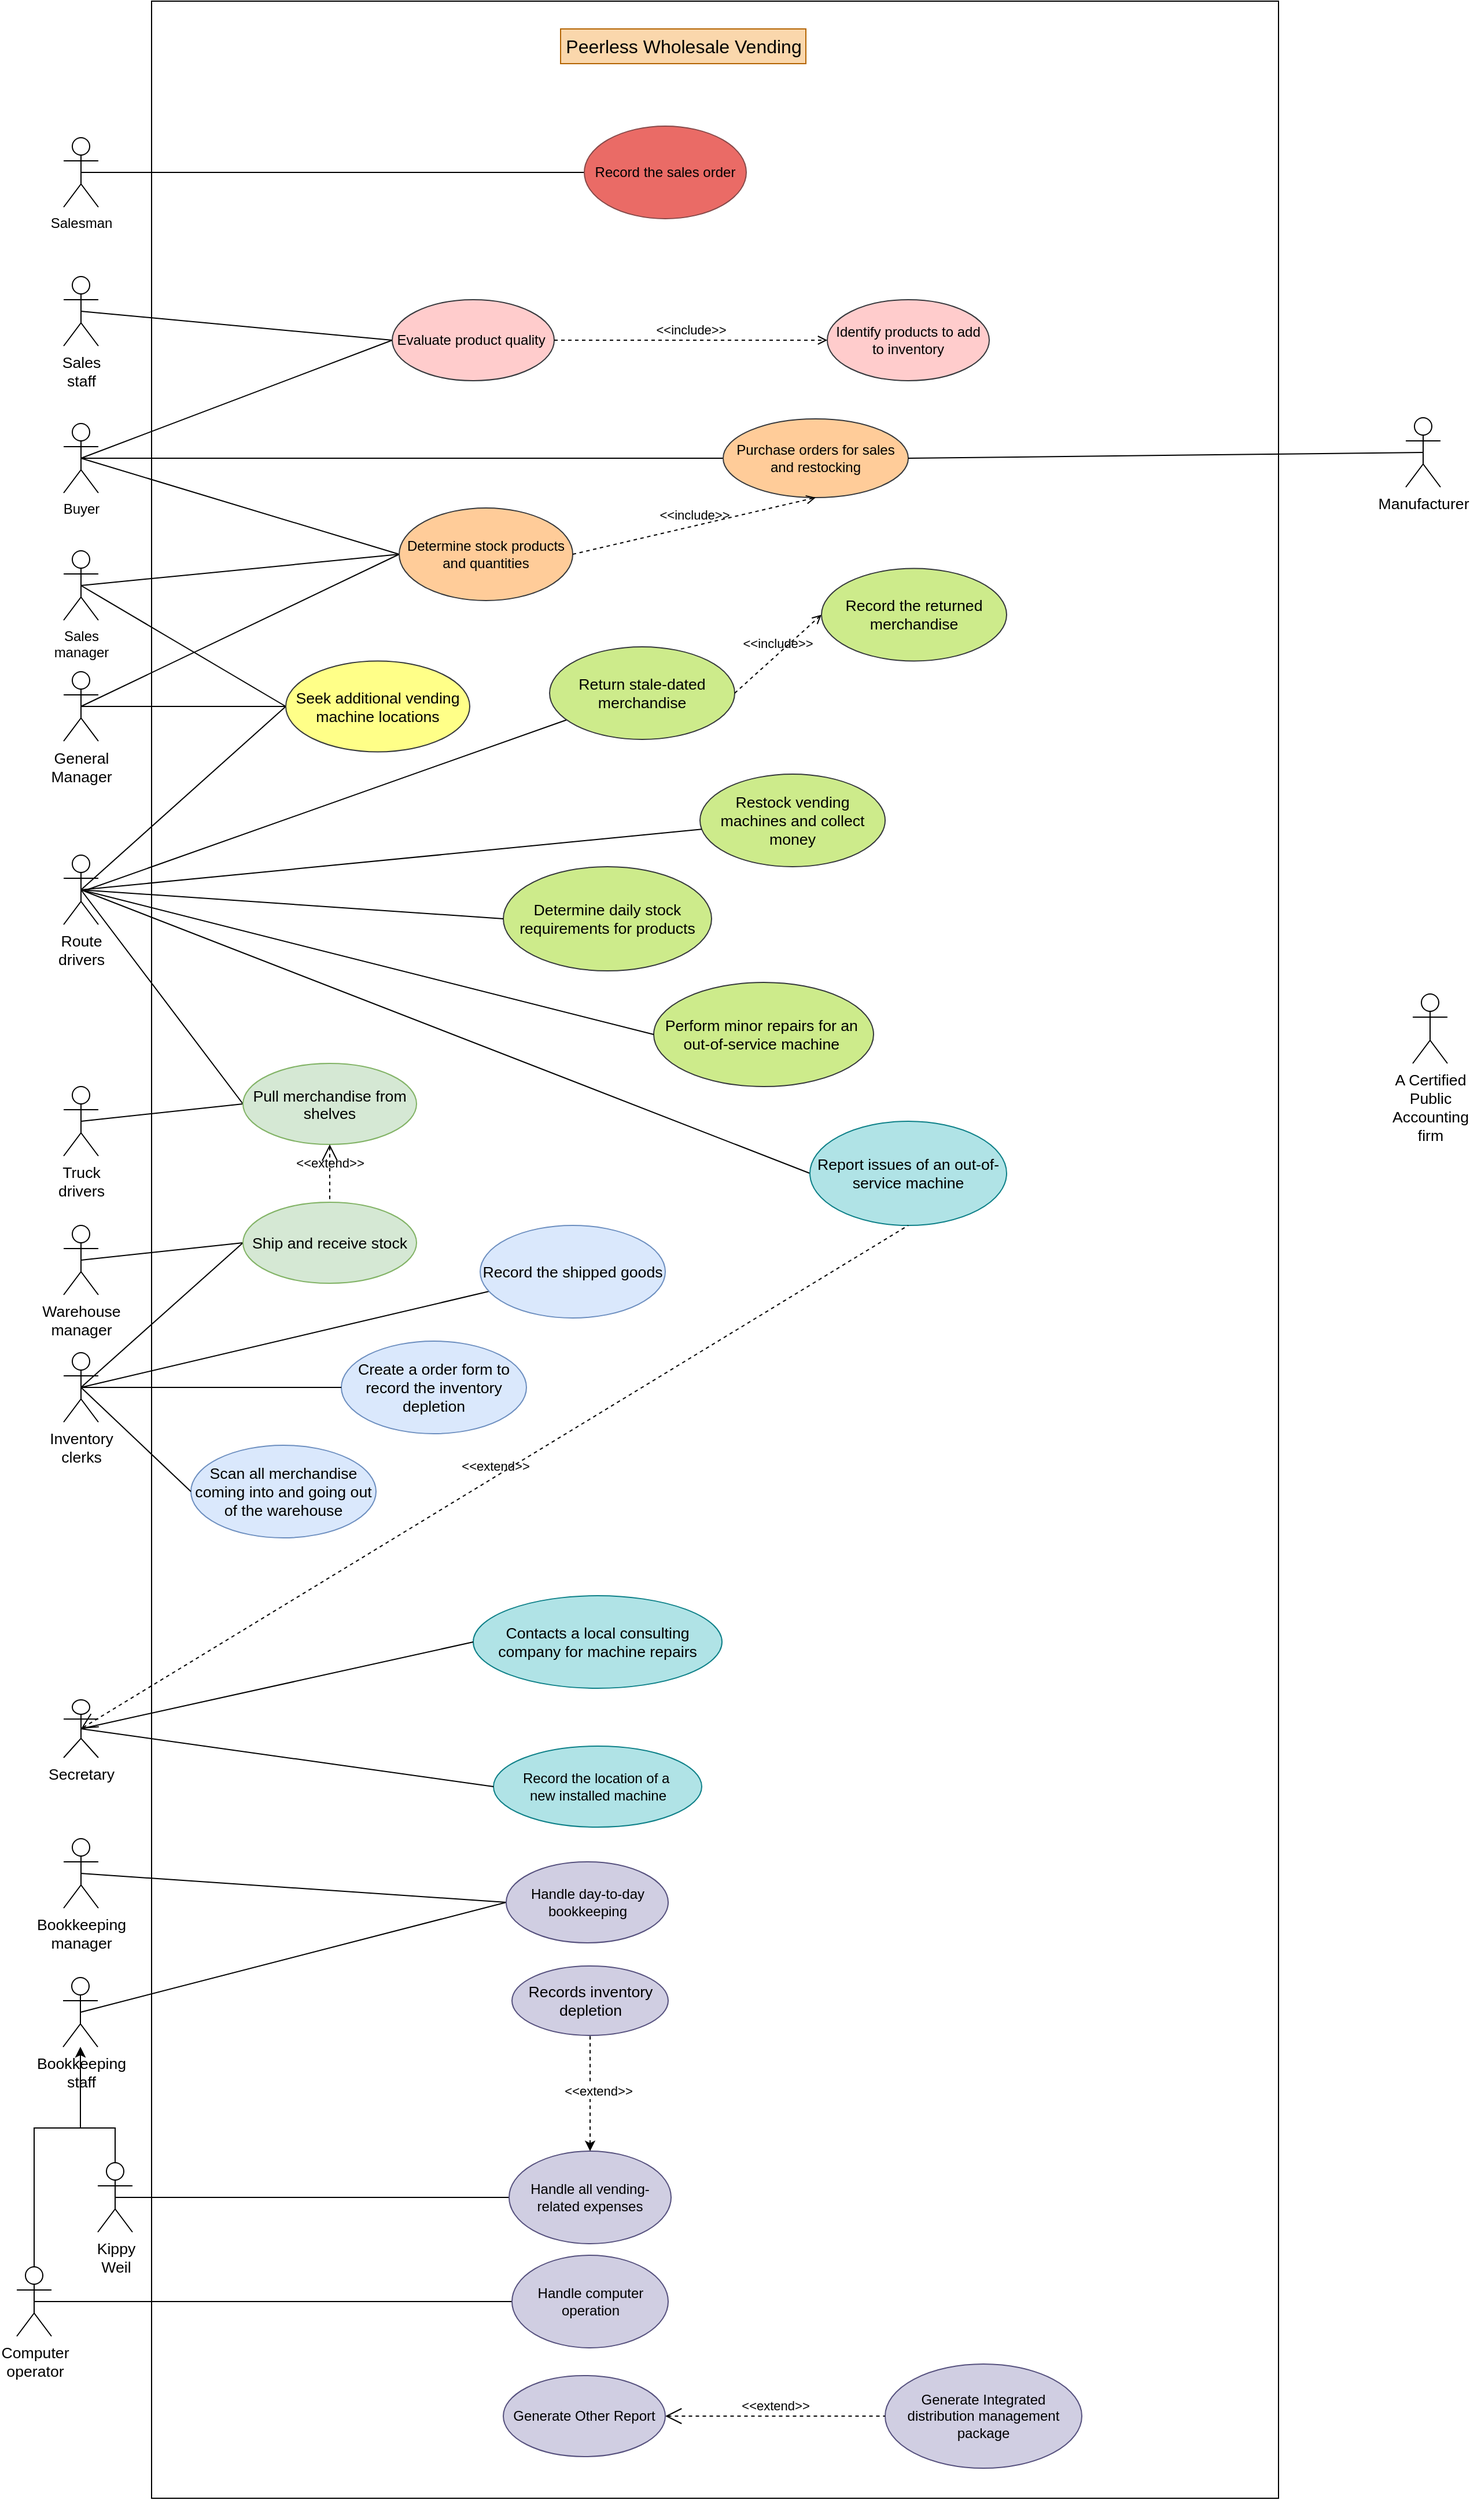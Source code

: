 <mxfile version="26.1.0" pages="2">
  <diagram name="Current System" id="yMxgf07Nq944kcpFOSbm">
    <mxGraphModel dx="768" dy="949" grid="1" gridSize="10" guides="1" tooltips="1" connect="1" arrows="1" fold="1" page="1" pageScale="1" pageWidth="827" pageHeight="1169" math="0" shadow="0">
      <root>
        <mxCell id="0" />
        <mxCell id="1" parent="0" />
        <mxCell id="4kCwEOFstAwxeWHMEMKd-1" value="" style="rounded=0;whiteSpace=wrap;html=1;movable=0;resizable=0;rotatable=0;deletable=0;editable=0;locked=1;connectable=0;" parent="1" vertex="1">
          <mxGeometry x="136" y="82" width="974" height="2158" as="geometry" />
        </mxCell>
        <mxCell id="4kCwEOFstAwxeWHMEMKd-2" value="&lt;div&gt;&lt;span style=&quot;font-size: 16px;&quot;&gt;&lt;font&gt;Peerless Wholesale Vending&lt;/font&gt;&lt;/span&gt;&lt;/div&gt;" style="text;html=1;align=center;verticalAlign=middle;whiteSpace=wrap;rounded=0;fillColor=#fad7ac;strokeColor=#b46504;movable=0;resizable=0;rotatable=0;deletable=0;editable=0;locked=1;connectable=0;" parent="1" vertex="1">
          <mxGeometry x="489.5" y="106" width="212" height="30" as="geometry" />
        </mxCell>
        <mxCell id="yWxOL_djojMHcs1YbIk0-27" style="rounded=0;orthogonalLoop=1;jettySize=auto;html=1;exitX=0.5;exitY=0.5;exitDx=0;exitDy=0;exitPerimeter=0;entryX=0;entryY=0.5;entryDx=0;entryDy=0;fontFamily=Helvetica;endArrow=none;startFill=0;movable=1;resizable=1;rotatable=1;deletable=1;editable=1;locked=0;connectable=1;" parent="1" source="yWxOL_djojMHcs1YbIk0-1" target="yWxOL_djojMHcs1YbIk0-25" edge="1">
          <mxGeometry relative="1" as="geometry" />
        </mxCell>
        <mxCell id="8xiwcoPiNjUW83ZuYsjP-3" style="rounded=0;orthogonalLoop=1;jettySize=auto;html=1;exitX=0.5;exitY=0.5;exitDx=0;exitDy=0;exitPerimeter=0;entryX=0;entryY=0.5;entryDx=0;entryDy=0;endArrow=none;startFill=0;fontFamily=Helvetica;movable=1;resizable=1;rotatable=1;deletable=1;editable=1;locked=0;connectable=1;" parent="1" source="yWxOL_djojMHcs1YbIk0-1" target="UpIuRAsAv8k0KQM6b4uX-5" edge="1">
          <mxGeometry relative="1" as="geometry">
            <mxPoint x="340" y="800" as="targetPoint" />
          </mxGeometry>
        </mxCell>
        <mxCell id="yWxOL_djojMHcs1YbIk0-1" value="&lt;span id=&quot;docs-internal-guid-72f9077b-7fff-bdef-1617-5ab4ec365b33&quot;&gt;&lt;span style=&quot;font-size: 9pt; background-color: transparent; font-variant-numeric: normal; font-variant-east-asian: normal; font-variant-alternates: normal; font-variant-position: normal; font-variant-emoji: normal; vertical-align: baseline; white-space: pre-wrap;&quot;&gt;Sales manager&lt;/span&gt;&lt;/span&gt;" style="shape=umlActor;verticalLabelPosition=bottom;verticalAlign=top;html=1;outlineConnect=0;fontFamily=Helvetica;movable=1;resizable=1;rotatable=1;deletable=1;editable=1;locked=0;connectable=1;" parent="1" vertex="1">
          <mxGeometry x="60" y="557" width="30" height="60" as="geometry" />
        </mxCell>
        <mxCell id="yWxOL_djojMHcs1YbIk0-29" style="rounded=0;orthogonalLoop=1;jettySize=auto;html=1;exitX=0.5;exitY=0.5;exitDx=0;exitDy=0;exitPerimeter=0;entryX=0;entryY=0.5;entryDx=0;entryDy=0;fontFamily=Helvetica;endArrow=none;startFill=0;movable=1;resizable=1;rotatable=1;deletable=1;editable=1;locked=0;connectable=1;" parent="1" source="UpIuRAsAv8k0KQM6b4uX-1" target="6y0UNFh_O2LVKK1WrCtk-35" edge="1">
          <mxGeometry relative="1" as="geometry">
            <mxPoint x="345.5" y="230" as="targetPoint" />
            <mxPoint x="75.0" y="220" as="sourcePoint" />
          </mxGeometry>
        </mxCell>
        <mxCell id="8xiwcoPiNjUW83ZuYsjP-5" style="rounded=0;orthogonalLoop=1;jettySize=auto;html=1;exitX=0.5;exitY=0.5;exitDx=0;exitDy=0;exitPerimeter=0;entryX=0;entryY=0.5;entryDx=0;entryDy=0;endArrow=none;startFill=0;fontFamily=Helvetica;movable=1;resizable=1;rotatable=1;deletable=1;editable=1;locked=0;connectable=1;" parent="1" source="yWxOL_djojMHcs1YbIk0-4" target="yWxOL_djojMHcs1YbIk0-33" edge="1">
          <mxGeometry relative="1" as="geometry" />
        </mxCell>
        <mxCell id="vDGNoHmPhTW-5jI6ucjr-11" style="rounded=0;orthogonalLoop=1;jettySize=auto;html=1;exitX=0.5;exitY=0.5;exitDx=0;exitDy=0;exitPerimeter=0;endArrow=none;startFill=0;" parent="1" source="yWxOL_djojMHcs1YbIk0-4" target="vDGNoHmPhTW-5jI6ucjr-10" edge="1">
          <mxGeometry relative="1" as="geometry" />
        </mxCell>
        <mxCell id="yWxOL_djojMHcs1YbIk0-4" value="&lt;span id=&quot;docs-internal-guid-8d97b878-7fff-36c7-eeb0-1722fb72b11d&quot;&gt;&lt;span style=&quot;font-size: 10pt; background-color: transparent; font-variant-numeric: normal; font-variant-east-asian: normal; font-variant-alternates: normal; font-variant-position: normal; font-variant-emoji: normal; vertical-align: baseline; white-space: pre-wrap;&quot;&gt;Inventory clerks&lt;/span&gt;&lt;/span&gt;" style="shape=umlActor;verticalLabelPosition=bottom;verticalAlign=top;html=1;outlineConnect=0;fontFamily=Helvetica;movable=1;resizable=1;rotatable=1;deletable=1;editable=1;locked=0;connectable=1;" parent="1" vertex="1">
          <mxGeometry x="60" y="1250" width="30" height="60" as="geometry" />
        </mxCell>
        <mxCell id="yWxOL_djojMHcs1YbIk0-34" style="rounded=0;orthogonalLoop=1;jettySize=auto;html=1;exitX=0.5;exitY=0.5;exitDx=0;exitDy=0;exitPerimeter=0;entryX=0;entryY=0.5;entryDx=0;entryDy=0;fontFamily=Helvetica;endArrow=none;startFill=0;movable=1;resizable=1;rotatable=1;deletable=1;editable=1;locked=0;connectable=1;" parent="1" source="yWxOL_djojMHcs1YbIk0-5" target="yWxOL_djojMHcs1YbIk0-33" edge="1">
          <mxGeometry relative="1" as="geometry" />
        </mxCell>
        <mxCell id="yWxOL_djojMHcs1YbIk0-5" value="&lt;span id=&quot;docs-internal-guid-8d97b878-7fff-36c7-eeb0-1722fb72b11d&quot;&gt;&lt;span style=&quot;font-size: 10pt; background-color: transparent; font-variant-numeric: normal; font-variant-east-asian: normal; font-variant-alternates: normal; font-variant-position: normal; font-variant-emoji: normal; vertical-align: baseline; white-space: pre-wrap;&quot;&gt;Warehouse manager&lt;/span&gt;&lt;/span&gt;" style="shape=umlActor;verticalLabelPosition=bottom;verticalAlign=top;html=1;outlineConnect=0;fontFamily=Helvetica;movable=1;resizable=1;rotatable=1;deletable=1;editable=1;locked=0;connectable=1;" parent="1" vertex="1">
          <mxGeometry x="60" y="1140" width="30" height="60" as="geometry" />
        </mxCell>
        <mxCell id="yWxOL_djojMHcs1YbIk0-7" value="&lt;span id=&quot;docs-internal-guid-8d97b878-7fff-36c7-eeb0-1722fb72b11d&quot;&gt;&lt;span style=&quot;font-size: 10pt; background-color: transparent; font-variant-numeric: normal; font-variant-east-asian: normal; font-variant-alternates: normal; font-variant-position: normal; font-variant-emoji: normal; vertical-align: baseline; white-space: pre-wrap;&quot;&gt;Secretary&lt;/span&gt;&lt;/span&gt;" style="shape=umlActor;verticalLabelPosition=bottom;verticalAlign=top;html=1;outlineConnect=0;fontFamily=Helvetica;movable=1;resizable=1;rotatable=1;deletable=1;editable=1;locked=0;connectable=1;" parent="1" vertex="1">
          <mxGeometry x="60" y="1550" width="30" height="50" as="geometry" />
        </mxCell>
        <mxCell id="yWxOL_djojMHcs1YbIk0-26" style="rounded=0;orthogonalLoop=1;jettySize=auto;html=1;exitX=0.5;exitY=0.5;exitDx=0;exitDy=0;exitPerimeter=0;entryX=0;entryY=0.5;entryDx=0;entryDy=0;fontFamily=Helvetica;endArrow=none;startFill=0;movable=1;resizable=1;rotatable=1;deletable=1;editable=1;locked=0;connectable=1;" parent="1" source="yWxOL_djojMHcs1YbIk0-8" target="yWxOL_djojMHcs1YbIk0-25" edge="1">
          <mxGeometry relative="1" as="geometry" />
        </mxCell>
        <mxCell id="yWxOL_djojMHcs1YbIk0-40" style="rounded=0;orthogonalLoop=1;jettySize=auto;html=1;exitX=0.5;exitY=0.5;exitDx=0;exitDy=0;exitPerimeter=0;entryX=0;entryY=0.5;entryDx=0;entryDy=0;fontFamily=Helvetica;endArrow=none;startFill=0;movable=1;resizable=1;rotatable=1;deletable=1;editable=1;locked=0;connectable=1;" parent="1" source="yWxOL_djojMHcs1YbIk0-8" target="yWxOL_djojMHcs1YbIk0-41" edge="1">
          <mxGeometry relative="1" as="geometry">
            <mxPoint x="320" y="500" as="targetPoint" />
          </mxGeometry>
        </mxCell>
        <mxCell id="yWxOL_djojMHcs1YbIk0-47" style="rounded=0;orthogonalLoop=1;jettySize=auto;html=1;exitX=0.5;exitY=0.5;exitDx=0;exitDy=0;exitPerimeter=0;entryX=0;entryY=0.5;entryDx=0;entryDy=0;fontFamily=Helvetica;endArrow=none;startFill=0;movable=1;resizable=1;rotatable=1;deletable=1;editable=1;locked=0;connectable=1;" parent="1" source="yWxOL_djojMHcs1YbIk0-8" target="yWxOL_djojMHcs1YbIk0-44" edge="1">
          <mxGeometry relative="1" as="geometry" />
        </mxCell>
        <mxCell id="yWxOL_djojMHcs1YbIk0-8" value="&lt;span id=&quot;docs-internal-guid-a58ee1ed-7fff-1f47-399d-0a0d233d31ba&quot;&gt;&lt;span style=&quot;font-size: 9pt; background-color: transparent; font-variant-numeric: normal; font-variant-east-asian: normal; font-variant-alternates: normal; font-variant-position: normal; font-variant-emoji: normal; vertical-align: baseline; white-space: pre-wrap;&quot;&gt;Buyer&lt;/span&gt;&lt;/span&gt;" style="shape=umlActor;verticalLabelPosition=bottom;verticalAlign=top;html=1;outlineConnect=0;fontFamily=Helvetica;movable=1;resizable=1;rotatable=1;deletable=1;editable=1;locked=0;connectable=1;" parent="1" vertex="1">
          <mxGeometry x="60" y="447" width="30" height="60" as="geometry" />
        </mxCell>
        <mxCell id="yWxOL_djojMHcs1YbIk0-38" style="rounded=0;orthogonalLoop=1;jettySize=auto;html=1;exitX=0.5;exitY=0.5;exitDx=0;exitDy=0;exitPerimeter=0;entryX=0;entryY=0.5;entryDx=0;entryDy=0;fontFamily=Helvetica;endArrow=none;startFill=0;movable=1;resizable=1;rotatable=1;deletable=1;editable=1;locked=0;connectable=1;" parent="1" source="6y0UNFh_O2LVKK1WrCtk-12" target="yWxOL_djojMHcs1YbIk0-36" edge="1">
          <mxGeometry relative="1" as="geometry">
            <mxPoint x="200" y="1010" as="targetPoint" />
          </mxGeometry>
        </mxCell>
        <mxCell id="6y0UNFh_O2LVKK1WrCtk-12" value="&lt;span id=&quot;docs-internal-guid-8d97b878-7fff-36c7-eeb0-1722fb72b11d&quot;&gt;&lt;span style=&quot;font-size: 10pt; background-color: transparent; font-variant-numeric: normal; font-variant-east-asian: normal; font-variant-alternates: normal; font-variant-position: normal; font-variant-emoji: normal; vertical-align: baseline; white-space: pre-wrap;&quot;&gt;Truck drivers&lt;/span&gt;&lt;/span&gt;" style="shape=umlActor;verticalLabelPosition=bottom;verticalAlign=top;html=1;outlineConnect=0;fontFamily=Helvetica;movable=1;resizable=1;rotatable=1;deletable=1;editable=1;locked=0;connectable=1;" parent="1" vertex="1">
          <mxGeometry x="60" y="1020" width="30" height="60" as="geometry" />
        </mxCell>
        <mxCell id="yWxOL_djojMHcs1YbIk0-28" style="rounded=0;orthogonalLoop=1;jettySize=auto;html=1;exitX=0.5;exitY=0.5;exitDx=0;exitDy=0;exitPerimeter=0;entryX=0;entryY=0.5;entryDx=0;entryDy=0;fontFamily=Helvetica;endArrow=none;startFill=0;movable=1;resizable=1;rotatable=1;deletable=1;editable=1;locked=0;connectable=1;" parent="1" source="6y0UNFh_O2LVKK1WrCtk-25" target="yWxOL_djojMHcs1YbIk0-25" edge="1">
          <mxGeometry relative="1" as="geometry" />
        </mxCell>
        <mxCell id="8xiwcoPiNjUW83ZuYsjP-2" style="rounded=0;orthogonalLoop=1;jettySize=auto;html=1;exitX=0.5;exitY=0.5;exitDx=0;exitDy=0;exitPerimeter=0;entryX=0;entryY=0.5;entryDx=0;entryDy=0;endArrow=none;startFill=0;fontFamily=Helvetica;movable=1;resizable=1;rotatable=1;deletable=1;editable=1;locked=0;connectable=1;" parent="1" source="6y0UNFh_O2LVKK1WrCtk-25" target="UpIuRAsAv8k0KQM6b4uX-5" edge="1">
          <mxGeometry relative="1" as="geometry" />
        </mxCell>
        <mxCell id="6y0UNFh_O2LVKK1WrCtk-25" value="&lt;span id=&quot;docs-internal-guid-8d97b878-7fff-36c7-eeb0-1722fb72b11d&quot;&gt;&lt;span style=&quot;font-size: 10pt; background-color: transparent; font-variant-numeric: normal; font-variant-east-asian: normal; font-variant-alternates: normal; font-variant-position: normal; font-variant-emoji: normal; vertical-align: baseline; white-space: pre-wrap;&quot;&gt;General Manager&lt;/span&gt;&lt;/span&gt;" style="shape=umlActor;verticalLabelPosition=bottom;verticalAlign=top;html=1;outlineConnect=0;fontFamily=Helvetica;movable=1;resizable=1;rotatable=1;deletable=1;editable=1;locked=0;connectable=1;" parent="1" vertex="1">
          <mxGeometry x="60" y="661.5" width="30" height="60" as="geometry" />
        </mxCell>
        <mxCell id="6y0UNFh_O2LVKK1WrCtk-44" style="rounded=0;orthogonalLoop=1;jettySize=auto;html=1;exitX=0.5;exitY=0.5;exitDx=0;exitDy=0;exitPerimeter=0;entryX=0;entryY=0.5;entryDx=0;entryDy=0;fontFamily=Helvetica;endArrow=none;startFill=0;movable=1;resizable=1;rotatable=1;deletable=1;editable=1;locked=0;connectable=1;" parent="1" source="6y0UNFh_O2LVKK1WrCtk-26" target="6y0UNFh_O2LVKK1WrCtk-43" edge="1">
          <mxGeometry relative="1" as="geometry" />
        </mxCell>
        <mxCell id="6y0UNFh_O2LVKK1WrCtk-26" value="&lt;span id=&quot;docs-internal-guid-8d97b878-7fff-36c7-eeb0-1722fb72b11d&quot;&gt;&lt;span style=&quot;font-size: 10pt; background-color: transparent; font-variant-numeric: normal; font-variant-east-asian: normal; font-variant-alternates: normal; font-variant-position: normal; font-variant-emoji: normal; vertical-align: baseline; white-space: pre-wrap;&quot;&gt;Bookkeeping manager&lt;/span&gt;&lt;/span&gt;" style="shape=umlActor;verticalLabelPosition=bottom;verticalAlign=top;html=1;outlineConnect=0;fontFamily=Helvetica;movable=1;resizable=1;rotatable=1;deletable=1;editable=1;locked=0;connectable=1;" parent="1" vertex="1">
          <mxGeometry x="60" y="1670" width="30" height="60" as="geometry" />
        </mxCell>
        <mxCell id="yWxOL_djojMHcs1YbIk0-37" style="rounded=0;orthogonalLoop=1;jettySize=auto;html=1;exitX=0.5;exitY=0.5;exitDx=0;exitDy=0;exitPerimeter=0;entryX=0;entryY=0.5;entryDx=0;entryDy=0;fontFamily=Helvetica;endArrow=none;startFill=0;movable=1;resizable=1;rotatable=1;deletable=1;editable=1;locked=0;connectable=1;" parent="1" source="yWxOL_djojMHcs1YbIk0-17" target="yWxOL_djojMHcs1YbIk0-36" edge="1">
          <mxGeometry relative="1" as="geometry" />
        </mxCell>
        <mxCell id="8xiwcoPiNjUW83ZuYsjP-1" style="rounded=0;orthogonalLoop=1;jettySize=auto;html=1;exitX=0.5;exitY=0.5;exitDx=0;exitDy=0;exitPerimeter=0;entryX=0;entryY=0.5;entryDx=0;entryDy=0;endArrow=none;startFill=0;fontFamily=Helvetica;movable=1;resizable=1;rotatable=1;deletable=1;editable=1;locked=0;connectable=1;" parent="1" source="yWxOL_djojMHcs1YbIk0-17" target="UpIuRAsAv8k0KQM6b4uX-5" edge="1">
          <mxGeometry relative="1" as="geometry" />
        </mxCell>
        <mxCell id="lnIWbI7YUrCEZJuBjVtK-2" style="rounded=0;orthogonalLoop=1;jettySize=auto;html=1;exitX=0.5;exitY=0.5;exitDx=0;exitDy=0;exitPerimeter=0;entryX=0;entryY=0.5;entryDx=0;entryDy=0;endArrow=none;startFill=0;fontFamily=Helvetica;movable=1;resizable=1;rotatable=1;deletable=1;editable=1;locked=0;connectable=1;" parent="1" source="yWxOL_djojMHcs1YbIk0-17" target="UpIuRAsAv8k0KQM6b4uX-19" edge="1">
          <mxGeometry relative="1" as="geometry" />
        </mxCell>
        <mxCell id="yWxOL_djojMHcs1YbIk0-17" value="&lt;span id=&quot;docs-internal-guid-8d97b878-7fff-36c7-eeb0-1722fb72b11d&quot;&gt;&lt;span style=&quot;font-size: 10pt; background-color: transparent; font-variant-numeric: normal; font-variant-east-asian: normal; font-variant-alternates: normal; font-variant-position: normal; font-variant-emoji: normal; vertical-align: baseline; white-space: pre-wrap;&quot;&gt;Route drivers&lt;/span&gt;&lt;/span&gt;" style="shape=umlActor;verticalLabelPosition=bottom;verticalAlign=top;html=1;outlineConnect=0;fontFamily=Helvetica;movable=1;resizable=1;rotatable=1;deletable=1;editable=1;locked=0;connectable=1;" parent="1" vertex="1">
          <mxGeometry x="60" y="820" width="30" height="60" as="geometry" />
        </mxCell>
        <mxCell id="6y0UNFh_O2LVKK1WrCtk-45" style="rounded=0;orthogonalLoop=1;jettySize=auto;html=1;exitX=0.5;exitY=0.5;exitDx=0;exitDy=0;exitPerimeter=0;entryX=0;entryY=0.5;entryDx=0;entryDy=0;fontFamily=Helvetica;endArrow=none;startFill=0;movable=1;resizable=1;rotatable=1;deletable=1;editable=1;locked=0;connectable=1;" parent="1" source="yWxOL_djojMHcs1YbIk0-18" target="6y0UNFh_O2LVKK1WrCtk-43" edge="1">
          <mxGeometry relative="1" as="geometry" />
        </mxCell>
        <mxCell id="yWxOL_djojMHcs1YbIk0-18" value="&lt;span id=&quot;docs-internal-guid-8d97b878-7fff-36c7-eeb0-1722fb72b11d&quot;&gt;&lt;span style=&quot;font-size: 10pt; background-color: transparent; font-variant-numeric: normal; font-variant-east-asian: normal; font-variant-alternates: normal; font-variant-position: normal; font-variant-emoji: normal; vertical-align: baseline; white-space: pre-wrap;&quot;&gt;Bookkeeping staff&lt;/span&gt;&lt;/span&gt;" style="shape=umlActor;verticalLabelPosition=bottom;verticalAlign=top;html=1;outlineConnect=0;fontFamily=Helvetica;movable=1;resizable=1;rotatable=1;deletable=1;editable=1;locked=0;connectable=1;" parent="1" vertex="1">
          <mxGeometry x="59.5" y="1790" width="30" height="60" as="geometry" />
        </mxCell>
        <mxCell id="yWxOL_djojMHcs1YbIk0-25" value="&lt;font&gt;Determine stock products and quantities&lt;/font&gt;" style="ellipse;whiteSpace=wrap;html=1;fontFamily=Helvetica;fillColor=#ffcc99;strokeColor=#36393d;movable=1;resizable=1;rotatable=1;deletable=1;editable=1;locked=0;connectable=1;" parent="1" vertex="1">
          <mxGeometry x="350" y="520" width="150" height="80" as="geometry" />
        </mxCell>
        <mxCell id="yWxOL_djojMHcs1YbIk0-33" value="&lt;p class=&quot;p1&quot; style=&quot;margin: 0px; font-variant-numeric: normal; font-variant-east-asian: normal; font-variant-alternates: normal; font-size-adjust: none; font-kerning: auto; font-optical-sizing: auto; font-feature-settings: normal; font-variation-settings: normal; font-variant-position: normal; font-variant-emoji: normal; font-stretch: normal; line-height: normal;&quot;&gt;&lt;span id=&quot;docs-internal-guid-9a9fc2c7-7fff-ec3a-0ed7-c81821c8538c&quot;&gt;&lt;span style=&quot;font-size: 10pt; background-color: transparent; font-variant-numeric: normal; font-variant-east-asian: normal; font-variant-alternates: normal; font-variant-position: normal; font-variant-emoji: normal; vertical-align: baseline; white-space-collapse: preserve;&quot;&gt;Ship and receive stock&lt;/span&gt;&lt;/span&gt;&lt;/p&gt;" style="ellipse;whiteSpace=wrap;html=1;align=center;fontFamily=Helvetica;fillColor=#d5e8d4;strokeColor=#82b366;movable=1;resizable=1;rotatable=1;deletable=1;editable=1;locked=0;connectable=1;" parent="1" vertex="1">
          <mxGeometry x="215" y="1120" width="150" height="70" as="geometry" />
        </mxCell>
        <mxCell id="UpIuRAsAv8k0KQM6b4uX-1" value="&lt;span id=&quot;docs-internal-guid-16d97441-7fff-4b6b-f18f-fee4b0ce08a8&quot;&gt;&lt;span style=&quot;font-size: 9pt; background-color: transparent; font-variant-numeric: normal; font-variant-east-asian: normal; font-variant-alternates: normal; font-variant-position: normal; font-variant-emoji: normal; vertical-align: baseline; white-space: pre-wrap;&quot;&gt;Salesman&lt;/span&gt;&lt;/span&gt;" style="shape=umlActor;verticalLabelPosition=bottom;verticalAlign=top;html=1;outlineConnect=0;fontFamily=Helvetica;movable=1;resizable=1;rotatable=1;deletable=1;editable=1;locked=0;connectable=1;" parent="1" vertex="1">
          <mxGeometry x="60" y="200" width="30" height="60" as="geometry" />
        </mxCell>
        <mxCell id="6y0UNFh_O2LVKK1WrCtk-35" value="&lt;font&gt;Record&amp;nbsp;the sales order&lt;/font&gt;" style="ellipse;whiteSpace=wrap;html=1;fillColor=light-dark(#ea6b66, #1f2f1e);strokeColor=light-dark(#874a4a, #ff8888);fontFamily=Helvetica;movable=1;resizable=1;rotatable=1;deletable=1;editable=1;locked=0;connectable=1;" parent="1" vertex="1">
          <mxGeometry x="510" y="190" width="140" height="80" as="geometry" />
        </mxCell>
        <mxCell id="yWxOL_djojMHcs1YbIk0-36" value="&lt;p class=&quot;p1&quot; style=&quot;margin: 0px; font-variant-numeric: normal; font-variant-east-asian: normal; font-variant-alternates: normal; font-size-adjust: none; font-kerning: auto; font-optical-sizing: auto; font-feature-settings: normal; font-variation-settings: normal; font-variant-position: normal; font-variant-emoji: normal; font-stretch: normal; line-height: normal;&quot;&gt;&lt;span id=&quot;docs-internal-guid-acf09ba3-7fff-47e1-b754-64e6082e4978&quot;&gt;&lt;span style=&quot;font-size: 10pt; background-color: transparent; font-variant-numeric: normal; font-variant-east-asian: normal; font-variant-alternates: normal; font-variant-position: normal; font-variant-emoji: normal; vertical-align: baseline; white-space-collapse: preserve;&quot;&gt;Pull merchandise from shelves&lt;/span&gt;&lt;/span&gt;&lt;/p&gt;" style="ellipse;whiteSpace=wrap;html=1;align=center;fontFamily=Helvetica;fillColor=#d5e8d4;strokeColor=#82b366;movable=1;resizable=1;rotatable=1;deletable=1;editable=1;locked=0;connectable=1;" parent="1" vertex="1">
          <mxGeometry x="215" y="1000" width="150" height="70" as="geometry" />
        </mxCell>
        <mxCell id="yWxOL_djojMHcs1YbIk0-39" value="&amp;lt;&amp;lt;extend&amp;gt;&amp;gt;" style="edgeStyle=none;html=1;startArrow=open;endArrow=none;startSize=12;verticalAlign=bottom;dashed=1;labelBackgroundColor=none;rounded=0;fontFamily=Helvetica;entryX=0.5;entryY=0;entryDx=0;entryDy=0;exitX=0.5;exitY=1;exitDx=0;exitDy=0;movable=1;resizable=1;rotatable=1;deletable=1;editable=1;locked=0;connectable=1;" parent="1" source="yWxOL_djojMHcs1YbIk0-36" target="yWxOL_djojMHcs1YbIk0-33" edge="1">
          <mxGeometry width="160" relative="1" as="geometry">
            <mxPoint x="440" y="1110" as="sourcePoint" />
            <mxPoint x="510" y="1110" as="targetPoint" />
          </mxGeometry>
        </mxCell>
        <mxCell id="yWxOL_djojMHcs1YbIk0-41" value="&lt;font&gt;Purchase orders for sales and restocking&lt;/font&gt;" style="ellipse;whiteSpace=wrap;html=1;fontFamily=Helvetica;fillColor=#ffcc99;strokeColor=#36393d;movable=1;resizable=1;rotatable=1;deletable=1;editable=1;locked=0;connectable=1;" parent="1" vertex="1">
          <mxGeometry x="630" y="443" width="160" height="68" as="geometry" />
        </mxCell>
        <mxCell id="yWxOL_djojMHcs1YbIk0-45" style="rounded=0;orthogonalLoop=1;jettySize=auto;html=1;exitX=0.5;exitY=0.5;exitDx=0;exitDy=0;exitPerimeter=0;entryX=0;entryY=0.5;entryDx=0;entryDy=0;fontFamily=Helvetica;endArrow=none;startFill=0;movable=1;resizable=1;rotatable=1;deletable=1;editable=1;locked=0;connectable=1;" parent="1" source="yWxOL_djojMHcs1YbIk0-42" target="yWxOL_djojMHcs1YbIk0-44" edge="1">
          <mxGeometry relative="1" as="geometry" />
        </mxCell>
        <mxCell id="yWxOL_djojMHcs1YbIk0-42" value="&lt;span id=&quot;docs-internal-guid-8d97b878-7fff-36c7-eeb0-1722fb72b11d&quot;&gt;&lt;span style=&quot;font-size: 10pt; background-color: transparent; font-variant-numeric: normal; font-variant-east-asian: normal; font-variant-alternates: normal; font-variant-position: normal; font-variant-emoji: normal; vertical-align: baseline; white-space: pre-wrap;&quot;&gt;Sales staff&lt;/span&gt;&lt;/span&gt;" style="shape=umlActor;verticalLabelPosition=bottom;verticalAlign=top;html=1;outlineConnect=0;fontFamily=Helvetica;movable=1;resizable=1;rotatable=1;deletable=1;editable=1;locked=0;connectable=1;" parent="1" vertex="1">
          <mxGeometry x="60" y="320" width="30" height="60" as="geometry" />
        </mxCell>
        <mxCell id="yWxOL_djojMHcs1YbIk0-44" value="&lt;font&gt;Evaluate product quality&amp;nbsp;&lt;/font&gt;" style="ellipse;whiteSpace=wrap;html=1;fontFamily=Helvetica;fillColor=#ffcccc;strokeColor=#36393d;movable=1;resizable=1;rotatable=1;deletable=1;editable=1;locked=0;connectable=1;" parent="1" vertex="1">
          <mxGeometry x="344" y="340" width="140" height="70" as="geometry" />
        </mxCell>
        <mxCell id="6y0UNFh_O2LVKK1WrCtk-43" value="&lt;font&gt;Handle day-to-day bookkeeping&lt;/font&gt;" style="ellipse;whiteSpace=wrap;html=1;fontFamily=Helvetica;fillColor=#d0cee2;strokeColor=#56517e;movable=1;resizable=1;rotatable=1;deletable=1;editable=1;locked=0;connectable=1;" parent="1" vertex="1">
          <mxGeometry x="442.5" y="1690" width="140" height="70" as="geometry" />
        </mxCell>
        <mxCell id="yWxOL_djojMHcs1YbIk0-49" value="&lt;font&gt;Record the location of a&amp;nbsp;&lt;/font&gt;&lt;div&gt;&lt;font&gt;new installed machine&lt;/font&gt;&lt;/div&gt;" style="ellipse;whiteSpace=wrap;html=1;fontFamily=Helvetica;fillColor=#b0e3e6;strokeColor=#0e8088;movable=1;resizable=1;rotatable=1;deletable=1;editable=1;locked=0;connectable=1;" parent="1" vertex="1">
          <mxGeometry x="431.5" y="1590" width="180" height="70" as="geometry" />
        </mxCell>
        <mxCell id="6y0UNFh_O2LVKK1WrCtk-68" style="rounded=0;orthogonalLoop=1;jettySize=auto;html=1;exitX=0.5;exitY=0.5;exitDx=0;exitDy=0;exitPerimeter=0;endArrow=none;startFill=0;fontFamily=Helvetica;movable=1;resizable=1;rotatable=1;deletable=1;editable=1;locked=0;connectable=1;" parent="1" source="6y0UNFh_O2LVKK1WrCtk-50" target="6y0UNFh_O2LVKK1WrCtk-65" edge="1">
          <mxGeometry relative="1" as="geometry" />
        </mxCell>
        <mxCell id="6y0UNFh_O2LVKK1WrCtk-50" value="&lt;span style=&quot;font-size: 13.333px; white-space: pre-wrap;&quot;&gt;Kippy Weil&lt;/span&gt;" style="shape=umlActor;verticalLabelPosition=bottom;verticalAlign=top;html=1;outlineConnect=0;fontFamily=Helvetica;movable=1;resizable=1;rotatable=1;deletable=1;editable=1;locked=0;connectable=1;" parent="1" vertex="1">
          <mxGeometry x="89.5" y="1950" width="30" height="60" as="geometry" />
        </mxCell>
        <mxCell id="yWxOL_djojMHcs1YbIk0-56" style="edgeStyle=orthogonalEdgeStyle;rounded=0;orthogonalLoop=1;jettySize=auto;html=1;exitX=0.5;exitY=0;exitDx=0;exitDy=0;exitPerimeter=0;fontFamily=Helvetica;movable=1;resizable=1;rotatable=1;deletable=1;editable=1;locked=0;connectable=1;" parent="1" source="yWxOL_djojMHcs1YbIk0-50" target="yWxOL_djojMHcs1YbIk0-18" edge="1">
          <mxGeometry relative="1" as="geometry">
            <Array as="points">
              <mxPoint x="34.5" y="1920" />
              <mxPoint x="74.5" y="1920" />
            </Array>
            <mxPoint x="74.5" y="1940" as="targetPoint" />
          </mxGeometry>
        </mxCell>
        <mxCell id="6y0UNFh_O2LVKK1WrCtk-67" style="rounded=0;orthogonalLoop=1;jettySize=auto;html=1;exitX=0.5;exitY=0.5;exitDx=0;exitDy=0;exitPerimeter=0;entryX=0;entryY=0.5;entryDx=0;entryDy=0;endArrow=none;startFill=0;fontFamily=Helvetica;movable=1;resizable=1;rotatable=1;deletable=1;editable=1;locked=0;connectable=1;" parent="1" source="yWxOL_djojMHcs1YbIk0-50" target="6y0UNFh_O2LVKK1WrCtk-66" edge="1">
          <mxGeometry relative="1" as="geometry" />
        </mxCell>
        <mxCell id="yWxOL_djojMHcs1YbIk0-50" value="&lt;span id=&quot;docs-internal-guid-8d97b878-7fff-36c7-eeb0-1722fb72b11d&quot;&gt;&lt;span style=&quot;font-size: 10pt; background-color: transparent; font-variant-numeric: normal; font-variant-east-asian: normal; font-variant-alternates: normal; font-variant-position: normal; font-variant-emoji: normal; vertical-align: baseline; white-space: pre-wrap;&quot;&gt;Computer operator&lt;/span&gt;&lt;/span&gt;" style="shape=umlActor;verticalLabelPosition=bottom;verticalAlign=top;html=1;outlineConnect=0;fontFamily=Helvetica;movable=1;resizable=1;rotatable=1;deletable=1;editable=1;locked=0;connectable=1;" parent="1" vertex="1">
          <mxGeometry x="19.5" y="2040" width="30" height="60" as="geometry" />
        </mxCell>
        <mxCell id="yWxOL_djojMHcs1YbIk0-55" style="edgeStyle=orthogonalEdgeStyle;rounded=0;orthogonalLoop=1;jettySize=auto;html=1;exitX=0.5;exitY=0;exitDx=0;exitDy=0;exitPerimeter=0;fontFamily=Helvetica;movable=1;resizable=1;rotatable=1;deletable=1;editable=1;locked=0;connectable=1;" parent="1" source="6y0UNFh_O2LVKK1WrCtk-50" target="yWxOL_djojMHcs1YbIk0-18" edge="1">
          <mxGeometry relative="1" as="geometry">
            <mxPoint x="44.5" y="2010" as="sourcePoint" />
            <mxPoint x="74.5" y="1900" as="targetPoint" />
            <Array as="points">
              <mxPoint x="104.5" y="1920" />
              <mxPoint x="74.5" y="1920" />
            </Array>
          </mxGeometry>
        </mxCell>
        <mxCell id="UpIuRAsAv8k0KQM6b4uX-5" value="&lt;b style=&quot;font-style: normal; font-variant-caps: normal; letter-spacing: normal; text-align: start; text-indent: 0px; text-transform: none; white-space: normal; word-spacing: 0px; -webkit-text-stroke-width: 0px; text-decoration: none; caret-color: rgb(0, 0, 0); color: rgb(0, 0, 0); font-weight: normal;&quot; id=&quot;docs-internal-guid-32a659cb-7fff-415b-46f4-145acd59982e&quot;&gt;&lt;span style=&quot;font-size: 10pt; color: rgb(0, 0, 0); background-color: transparent; font-weight: 400; font-style: normal; font-variant-ligatures: normal; font-variant-caps: normal; font-variant-alternates: normal; font-variant-numeric: normal; font-variant-east-asian: normal; font-variant-position: normal; text-decoration: none; vertical-align: baseline; white-space: pre-wrap;&quot;&gt;Seek additional vending machine locations&lt;/span&gt;&lt;/b&gt;" style="ellipse;whiteSpace=wrap;html=1;fontFamily=Helvetica;fillColor=#ffff88;strokeColor=#36393d;movable=1;resizable=1;rotatable=1;deletable=1;editable=1;locked=0;connectable=1;" parent="1" vertex="1">
          <mxGeometry x="252" y="652.25" width="159" height="78.5" as="geometry" />
        </mxCell>
        <mxCell id="6y0UNFh_O2LVKK1WrCtk-65" value="Handle all vending-related expenses" style="ellipse;whiteSpace=wrap;html=1;fillColor=#d0cee2;strokeColor=#56517e;fontFamily=Helvetica;movable=1;resizable=1;rotatable=1;deletable=1;editable=1;locked=0;connectable=1;" parent="1" vertex="1">
          <mxGeometry x="445" y="1940" width="140" height="80" as="geometry" />
        </mxCell>
        <mxCell id="6y0UNFh_O2LVKK1WrCtk-66" value="Handle computer operation" style="ellipse;whiteSpace=wrap;html=1;fillColor=#d0cee2;strokeColor=#56517e;fontFamily=Helvetica;movable=1;resizable=1;rotatable=1;deletable=1;editable=1;locked=0;connectable=1;" parent="1" vertex="1">
          <mxGeometry x="447.5" y="2030" width="135" height="80" as="geometry" />
        </mxCell>
        <mxCell id="UpIuRAsAv8k0KQM6b4uX-6" value="&lt;b style=&quot;font-style: normal; font-variant-caps: normal; letter-spacing: normal; text-align: start; text-indent: 0px; text-transform: none; white-space: normal; word-spacing: 0px; -webkit-text-stroke-width: 0px; text-decoration: none; caret-color: rgb(0, 0, 0); color: rgb(0, 0, 0); font-weight: normal;&quot; id=&quot;docs-internal-guid-5e451ebb-7fff-aa71-9ea9-499701272533&quot;&gt;&lt;span style=&quot;font-size: 10pt; color: rgb(0, 0, 0); background-color: transparent; font-weight: 400; font-style: normal; font-variant-ligatures: normal; font-variant-caps: normal; font-variant-alternates: normal; font-variant-numeric: normal; font-variant-east-asian: normal; font-variant-position: normal; text-decoration: none; vertical-align: baseline; white-space: pre-wrap;&quot;&gt;Restock vending machines and collect money&lt;/span&gt;&lt;/b&gt;" style="ellipse;whiteSpace=wrap;html=1;fontFamily=Helvetica;fillColor=#cdeb8b;strokeColor=#36393d;movable=1;resizable=1;rotatable=1;deletable=1;editable=1;locked=0;connectable=1;" parent="1" vertex="1">
          <mxGeometry x="610" y="750" width="160" height="80" as="geometry" />
        </mxCell>
        <mxCell id="UpIuRAsAv8k0KQM6b4uX-7" value="&lt;div style=&quot;&quot;&gt;&lt;span style=&quot;background-color: transparent; font-size: 13.333px; white-space-collapse: preserve;&quot;&gt;Determine daily stock requirements for products&lt;/span&gt;&lt;/div&gt;" style="ellipse;whiteSpace=wrap;html=1;fontFamily=Helvetica;align=center;fillColor=#cdeb8b;strokeColor=#36393d;movable=1;resizable=1;rotatable=1;deletable=1;editable=1;locked=0;connectable=1;" parent="1" vertex="1">
          <mxGeometry x="440" y="830" width="180" height="90" as="geometry" />
        </mxCell>
        <mxCell id="UpIuRAsAv8k0KQM6b4uX-10" style="rounded=0;orthogonalLoop=1;jettySize=auto;html=1;exitX=0.5;exitY=0.5;exitDx=0;exitDy=0;exitPerimeter=0;endArrow=none;startFill=0;fontFamily=Helvetica;movable=1;resizable=1;rotatable=1;deletable=1;editable=1;locked=0;connectable=1;" parent="1" source="yWxOL_djojMHcs1YbIk0-17" target="UpIuRAsAv8k0KQM6b4uX-6" edge="1">
          <mxGeometry relative="1" as="geometry">
            <mxPoint x="105" y="880" as="sourcePoint" />
            <mxPoint x="340" y="810" as="targetPoint" />
          </mxGeometry>
        </mxCell>
        <mxCell id="UpIuRAsAv8k0KQM6b4uX-11" style="rounded=0;orthogonalLoop=1;jettySize=auto;html=1;exitX=0.5;exitY=0.5;exitDx=0;exitDy=0;exitPerimeter=0;entryX=0;entryY=0.5;entryDx=0;entryDy=0;endArrow=none;startFill=0;fontFamily=Helvetica;movable=1;resizable=1;rotatable=1;deletable=1;editable=1;locked=0;connectable=1;" parent="1" source="yWxOL_djojMHcs1YbIk0-17" target="UpIuRAsAv8k0KQM6b4uX-7" edge="1">
          <mxGeometry relative="1" as="geometry">
            <mxPoint x="85" y="870" as="sourcePoint" />
            <mxPoint x="321" y="885" as="targetPoint" />
          </mxGeometry>
        </mxCell>
        <mxCell id="6y0UNFh_O2LVKK1WrCtk-69" value="Generate Integrated distribution management package" style="ellipse;whiteSpace=wrap;html=1;fillColor=#d0cee2;fontFamily=Helvetica;strokeColor=#56517e;movable=1;resizable=1;rotatable=1;deletable=1;editable=1;locked=0;connectable=1;" parent="1" vertex="1">
          <mxGeometry x="770" y="2124" width="170" height="90" as="geometry" />
        </mxCell>
        <mxCell id="6y0UNFh_O2LVKK1WrCtk-75" value="&amp;lt;&amp;lt;extend&amp;gt;&amp;gt;" style="edgeStyle=none;html=1;startArrow=open;endArrow=none;startSize=12;verticalAlign=bottom;dashed=1;labelBackgroundColor=none;rounded=0;entryX=0;entryY=0.5;entryDx=0;entryDy=0;exitX=1;exitY=0.5;exitDx=0;exitDy=0;fontFamily=Helvetica;movable=1;resizable=1;rotatable=1;deletable=1;editable=1;locked=0;connectable=1;" parent="1" source="6y0UNFh_O2LVKK1WrCtk-76" target="6y0UNFh_O2LVKK1WrCtk-69" edge="1">
          <mxGeometry width="160" relative="1" as="geometry">
            <mxPoint x="665" y="2260" as="sourcePoint" />
            <mxPoint x="825" y="2260" as="targetPoint" />
          </mxGeometry>
        </mxCell>
        <mxCell id="6y0UNFh_O2LVKK1WrCtk-76" value="Generate Other Report" style="ellipse;whiteSpace=wrap;html=1;fillColor=#d0cee2;fontFamily=Helvetica;strokeColor=#56517e;movable=1;resizable=1;rotatable=1;deletable=1;editable=1;locked=0;connectable=1;" parent="1" vertex="1">
          <mxGeometry x="440" y="2134" width="140" height="70" as="geometry" />
        </mxCell>
        <mxCell id="UpIuRAsAv8k0KQM6b4uX-12" value="&lt;b style=&quot;font-style: normal; font-variant-caps: normal; letter-spacing: normal; text-align: start; text-indent: 0px; text-transform: none; white-space: normal; word-spacing: 0px; -webkit-text-stroke-width: 0px; text-decoration: none; caret-color: rgb(0, 0, 0); color: rgb(0, 0, 0); font-weight: normal;&quot; id=&quot;docs-internal-guid-b3c3eb54-7fff-ba98-5e95-1609cec378e6&quot;&gt;&lt;span style=&quot;font-size: 10pt; color: rgb(0, 0, 0); background-color: transparent; font-weight: 400; font-style: normal; font-variant-ligatures: normal; font-variant-caps: normal; font-variant-alternates: normal; font-variant-numeric: normal; font-variant-east-asian: normal; font-variant-position: normal; text-decoration: none; vertical-align: baseline; white-space: pre-wrap;&quot;&gt;Create a order form to record the inventory depletion&lt;/span&gt;&lt;/b&gt;" style="ellipse;whiteSpace=wrap;html=1;align=center;fontFamily=Helvetica;fillColor=#dae8fc;strokeColor=#6c8ebf;movable=1;resizable=1;rotatable=1;deletable=1;editable=1;locked=0;connectable=1;" parent="1" vertex="1">
          <mxGeometry x="300" y="1240" width="160" height="80" as="geometry" />
        </mxCell>
        <mxCell id="UpIuRAsAv8k0KQM6b4uX-13" style="rounded=0;orthogonalLoop=1;jettySize=auto;html=1;exitX=0.5;exitY=0.5;exitDx=0;exitDy=0;exitPerimeter=0;entryX=0;entryY=0.5;entryDx=0;entryDy=0;endArrow=none;startFill=0;fontFamily=Helvetica;movable=1;resizable=1;rotatable=1;deletable=1;editable=1;locked=0;connectable=1;" parent="1" source="yWxOL_djojMHcs1YbIk0-4" target="UpIuRAsAv8k0KQM6b4uX-12" edge="1">
          <mxGeometry relative="1" as="geometry">
            <mxPoint x="85" y="1290" as="sourcePoint" />
            <mxPoint x="380" y="1245" as="targetPoint" />
          </mxGeometry>
        </mxCell>
        <mxCell id="UpIuRAsAv8k0KQM6b4uX-14" value="&lt;b id=&quot;docs-internal-guid-1ce834e2-7fff-48af-f392-65001c2002f3&quot; style=&quot;font-style: normal; font-variant-caps: normal; letter-spacing: normal; text-align: start; text-indent: 0px; text-transform: none; white-space: normal; word-spacing: 0px; -webkit-text-stroke-width: 0px; text-decoration: none; caret-color: rgb(0, 0, 0); color: rgb(0, 0, 0); font-weight: normal;&quot;&gt;&lt;span style=&quot;font-size: 10pt; color: rgb(0, 0, 0); background-color: transparent; font-weight: 400; font-style: normal; font-variant-ligatures: normal; font-variant-caps: normal; font-variant-alternates: normal; font-variant-numeric: normal; font-variant-east-asian: normal; font-variant-position: normal; text-decoration: none; vertical-align: baseline; white-space: pre-wrap;&quot;&gt;R&lt;/span&gt;&lt;/b&gt;&lt;span style=&quot;text-align: start; caret-color: rgb(0, 0, 0); color: rgb(0, 0, 0);&quot;&gt;&lt;span style=&quot;font-size: 10pt; font-variant-ligatures: normal; font-variant-alternates: normal; font-variant-numeric: normal; font-variant-east-asian: normal; font-variant-position: normal; vertical-align: baseline; white-space: pre-wrap; color: rgb(0, 0, 0);&quot;&gt;ecords inventory depletion&lt;/span&gt;&lt;/span&gt;" style="ellipse;whiteSpace=wrap;html=1;fontFamily=Helvetica;align=center;fillColor=#d0cee2;strokeColor=#56517e;movable=1;resizable=1;rotatable=1;deletable=1;editable=1;locked=0;connectable=1;" parent="1" vertex="1">
          <mxGeometry x="447.5" y="1780" width="135" height="60" as="geometry" />
        </mxCell>
        <mxCell id="UpIuRAsAv8k0KQM6b4uX-17" value="&amp;lt;&amp;lt;extend&amp;gt;&amp;gt;" style="rounded=0;orthogonalLoop=1;jettySize=auto;html=1;exitX=0.5;exitY=0;exitDx=0;exitDy=0;entryX=0.5;entryY=1;entryDx=0;entryDy=0;fontFamily=Helvetica;endArrow=none;startFill=1;dashed=1;startArrow=classic;movable=1;resizable=1;rotatable=1;deletable=1;editable=1;locked=0;connectable=1;" parent="1" source="6y0UNFh_O2LVKK1WrCtk-65" target="UpIuRAsAv8k0KQM6b4uX-14" edge="1">
          <mxGeometry x="0.038" y="-7" relative="1" as="geometry">
            <mxPoint x="555" y="1840" as="sourcePoint" />
            <mxPoint x="710" y="1735" as="targetPoint" />
            <mxPoint as="offset" />
          </mxGeometry>
        </mxCell>
        <mxCell id="UpIuRAsAv8k0KQM6b4uX-18" value="&lt;div style=&quot;&quot;&gt;&lt;span style=&quot;text-align: start;&quot; id=&quot;docs-internal-guid-cf98c494-7fff-6c7a-f5ac-4d1e6ce48f7c&quot;&gt;&lt;span style=&quot;font-size: 10pt; font-variant-ligatures: normal; font-variant-alternates: normal; font-variant-numeric: normal; font-variant-east-asian: normal; font-variant-position: normal; vertical-align: baseline; white-space: pre-wrap;&quot;&gt;Perform minor repairs&amp;nbsp;&lt;/span&gt;&lt;/span&gt;&lt;span style=&quot;font-size: 10pt; white-space: pre-wrap; text-align: start;&quot;&gt;for an&amp;nbsp;&lt;/span&gt;&lt;/div&gt;&lt;div style=&quot;&quot;&gt;&lt;span style=&quot;text-align: start;&quot;&gt;&lt;span style=&quot;font-size: 10pt; font-variant-ligatures: normal; font-variant-alternates: normal; font-variant-numeric: normal; font-variant-east-asian: normal; font-variant-position: normal; vertical-align: baseline; white-space: pre-wrap;&quot;&gt;out-of-service machine &lt;/span&gt;&lt;/span&gt;&lt;br&gt;&lt;/div&gt;" style="ellipse;whiteSpace=wrap;html=1;fontFamily=Helvetica;align=center;fillColor=#cdeb8b;strokeColor=#36393d;movable=1;resizable=1;rotatable=1;deletable=1;editable=1;locked=0;connectable=1;" parent="1" vertex="1">
          <mxGeometry x="570" y="930" width="190" height="90" as="geometry" />
        </mxCell>
        <mxCell id="UpIuRAsAv8k0KQM6b4uX-19" value="&lt;b id=&quot;docs-internal-guid-d2856b3a-7fff-cc58-a23c-3f457dca3ddc&quot; style=&quot;font-style: normal; font-variant-caps: normal; letter-spacing: normal; text-align: start; text-indent: 0px; text-transform: none; white-space: normal; word-spacing: 0px; -webkit-text-stroke-width: 0px; text-decoration: none; caret-color: rgb(0, 0, 0); color: rgb(0, 0, 0); font-weight: normal;&quot;&gt;&lt;span style=&quot;font-size: 10pt; color: rgb(0, 0, 0); background-color: transparent; font-weight: 400; font-style: normal; font-variant-ligatures: normal; font-variant-caps: normal; font-variant-alternates: normal; font-variant-numeric: normal; font-variant-east-asian: normal; font-variant-position: normal; text-decoration: none; vertical-align: baseline; white-space: pre-wrap;&quot;&gt;Report issues of an &lt;/span&gt;&lt;/b&gt;&lt;span style=&quot;font-size: 13.333px; text-align: start; white-space: pre-wrap;&quot;&gt;out-of-service machine&lt;/span&gt;" style="ellipse;whiteSpace=wrap;html=1;fontFamily=Helvetica;align=center;fillColor=#b0e3e6;strokeColor=#0e8088;movable=1;resizable=1;rotatable=1;deletable=1;editable=1;locked=0;connectable=1;" parent="1" vertex="1">
          <mxGeometry x="705" y="1050" width="170" height="90" as="geometry" />
        </mxCell>
        <mxCell id="6y0UNFh_O2LVKK1WrCtk-77" style="rounded=0;orthogonalLoop=1;jettySize=auto;html=1;exitX=0.5;exitY=0.5;exitDx=0;exitDy=0;exitPerimeter=0;entryX=0;entryY=0.5;entryDx=0;entryDy=0;endArrow=none;startFill=0;fontFamily=Helvetica;movable=1;resizable=1;rotatable=1;deletable=1;editable=1;locked=0;connectable=1;" parent="1" source="yWxOL_djojMHcs1YbIk0-7" target="yWxOL_djojMHcs1YbIk0-49" edge="1">
          <mxGeometry relative="1" as="geometry">
            <mxPoint x="90" y="1434" as="sourcePoint" />
            <mxPoint x="296" y="1390" as="targetPoint" />
          </mxGeometry>
        </mxCell>
        <mxCell id="UpIuRAsAv8k0KQM6b4uX-20" value="&lt;b id=&quot;docs-internal-guid-32fcb11b-7fff-b375-6a9e-8c0a5c5a669a&quot; style=&quot;font-style: normal; font-variant-caps: normal; letter-spacing: normal; text-align: start; text-indent: 0px; text-transform: none; white-space: normal; word-spacing: 0px; -webkit-text-stroke-width: 0px; text-decoration: none; caret-color: rgb(0, 0, 0); color: rgb(0, 0, 0); font-weight: normal;&quot;&gt;&lt;span style=&quot;font-size: 10pt; color: rgb(0, 0, 0); background-color: transparent; font-weight: 400; font-style: normal; font-variant-ligatures: normal; font-variant-caps: normal; font-variant-alternates: normal; font-variant-numeric: normal; font-variant-east-asian: normal; font-variant-position: normal; text-decoration: none; vertical-align: baseline; white-space: pre-wrap;&quot;&gt;Contacts a local consulting company for machine repairs&lt;/span&gt;&lt;/b&gt;" style="ellipse;whiteSpace=wrap;html=1;fontFamily=Helvetica;fillColor=#b0e3e6;strokeColor=#0e8088;movable=1;resizable=1;rotatable=1;deletable=1;editable=1;locked=0;connectable=1;" parent="1" vertex="1">
          <mxGeometry x="414" y="1460" width="215" height="80" as="geometry" />
        </mxCell>
        <mxCell id="UpIuRAsAv8k0KQM6b4uX-21" style="rounded=0;orthogonalLoop=1;jettySize=auto;html=1;exitX=0.5;exitY=0.5;exitDx=0;exitDy=0;exitPerimeter=0;entryX=0;entryY=0.5;entryDx=0;entryDy=0;endArrow=none;startFill=0;fontFamily=Helvetica;movable=1;resizable=1;rotatable=1;deletable=1;editable=1;locked=0;connectable=1;" parent="1" source="yWxOL_djojMHcs1YbIk0-7" target="UpIuRAsAv8k0KQM6b4uX-20" edge="1">
          <mxGeometry relative="1" as="geometry">
            <mxPoint x="100" y="1370" as="sourcePoint" />
            <mxPoint x="315" y="1395" as="targetPoint" />
          </mxGeometry>
        </mxCell>
        <mxCell id="UpIuRAsAv8k0KQM6b4uX-22" style="rounded=0;orthogonalLoop=1;jettySize=auto;html=1;exitX=0.5;exitY=0.5;exitDx=0;exitDy=0;exitPerimeter=0;entryX=0;entryY=0.5;entryDx=0;entryDy=0;endArrow=none;startFill=0;fontFamily=Helvetica;movable=1;resizable=1;rotatable=1;deletable=1;editable=1;locked=0;connectable=1;" parent="1" source="yWxOL_djojMHcs1YbIk0-17" target="UpIuRAsAv8k0KQM6b4uX-18" edge="1">
          <mxGeometry relative="1" as="geometry">
            <mxPoint x="95" y="860" as="sourcePoint" />
            <mxPoint x="521" y="1110" as="targetPoint" />
          </mxGeometry>
        </mxCell>
        <mxCell id="5Uls5VufoHKx8Cr3doJX-1" value="&amp;lt;&amp;lt;extend&amp;gt;&amp;gt;" style="html=1;startArrow=open;endArrow=none;startSize=12;verticalAlign=bottom;dashed=1;labelBackgroundColor=none;rounded=0;fontFamily=Helvetica;entryX=0.5;entryY=1;entryDx=0;entryDy=0;exitX=0.5;exitY=0.5;exitDx=0;exitDy=0;exitPerimeter=0;movable=1;resizable=1;rotatable=1;deletable=1;editable=1;locked=0;connectable=1;" parent="1" source="yWxOL_djojMHcs1YbIk0-7" target="UpIuRAsAv8k0KQM6b4uX-19" edge="1">
          <mxGeometry width="160" relative="1" as="geometry">
            <mxPoint x="80" y="1580" as="sourcePoint" />
            <mxPoint x="690" y="1310" as="targetPoint" />
          </mxGeometry>
        </mxCell>
        <mxCell id="5Uls5VufoHKx8Cr3doJX-4" value="&lt;font&gt;Identify products to add to inventory&lt;/font&gt;" style="ellipse;whiteSpace=wrap;html=1;fontFamily=Helvetica;fillColor=#ffcccc;strokeColor=#36393d;movable=1;resizable=1;rotatable=1;deletable=1;editable=1;locked=0;connectable=1;" parent="1" vertex="1">
          <mxGeometry x="720" y="340" width="140" height="70" as="geometry" />
        </mxCell>
        <mxCell id="5Uls5VufoHKx8Cr3doJX-7" value="&amp;lt;&amp;lt;include&amp;gt;&amp;gt;" style="edgeStyle=none;html=1;endArrow=open;verticalAlign=bottom;dashed=1;labelBackgroundColor=none;rounded=0;exitX=1;exitY=0.5;exitDx=0;exitDy=0;entryX=0;entryY=0.5;entryDx=0;entryDy=0;fontFamily=Helvetica;movable=1;resizable=1;rotatable=1;deletable=1;editable=1;locked=0;connectable=1;" parent="1" source="yWxOL_djojMHcs1YbIk0-44" target="5Uls5VufoHKx8Cr3doJX-4" edge="1">
          <mxGeometry width="160" relative="1" as="geometry">
            <mxPoint x="390" y="258" as="sourcePoint" />
            <mxPoint x="540" y="260" as="targetPoint" />
          </mxGeometry>
        </mxCell>
        <mxCell id="5Uls5VufoHKx8Cr3doJX-9" value="&amp;lt;&amp;lt;include&amp;gt;&amp;gt;" style="edgeStyle=none;html=1;endArrow=open;verticalAlign=bottom;dashed=1;labelBackgroundColor=none;rounded=0;exitX=1;exitY=0.5;exitDx=0;exitDy=0;entryX=0.5;entryY=1;entryDx=0;entryDy=0;fontFamily=Helvetica;movable=1;resizable=1;rotatable=1;deletable=1;editable=1;locked=0;connectable=1;" parent="1" source="yWxOL_djojMHcs1YbIk0-25" target="yWxOL_djojMHcs1YbIk0-41" edge="1">
          <mxGeometry width="160" relative="1" as="geometry">
            <mxPoint x="427.5" y="547" as="sourcePoint" />
            <mxPoint x="512.5" y="557" as="targetPoint" />
          </mxGeometry>
        </mxCell>
        <mxCell id="FtRXyBm46m3HxFXF1wEg-1" value="&lt;b style=&quot;font-style: normal; font-variant-caps: normal; letter-spacing: normal; text-align: start; text-indent: 0px; text-transform: none; white-space: normal; word-spacing: 0px; -webkit-text-stroke-width: 0px; text-decoration: none; caret-color: rgb(0, 0, 0); color: rgb(0, 0, 0); font-weight: normal;&quot; id=&quot;docs-internal-guid-b3c3eb54-7fff-ba98-5e95-1609cec378e6&quot;&gt;&lt;span style=&quot;font-size: 10pt; color: rgb(0, 0, 0); background-color: transparent; font-weight: 400; font-style: normal; font-variant-ligatures: normal; font-variant-caps: normal; font-variant-alternates: normal; font-variant-numeric: normal; font-variant-east-asian: normal; font-variant-position: normal; text-decoration: none; vertical-align: baseline; white-space: pre-wrap;&quot;&gt;Scan all merchandise coming into and going out of the warehouse&lt;/span&gt;&lt;/b&gt;" style="ellipse;whiteSpace=wrap;html=1;align=center;fontFamily=Helvetica;fillColor=#dae8fc;strokeColor=#6c8ebf;movable=1;resizable=1;rotatable=1;deletable=1;editable=1;locked=0;connectable=1;" parent="1" vertex="1">
          <mxGeometry x="170" y="1330" width="160" height="80" as="geometry" />
        </mxCell>
        <mxCell id="FtRXyBm46m3HxFXF1wEg-2" style="rounded=0;orthogonalLoop=1;jettySize=auto;html=1;entryX=0;entryY=0.5;entryDx=0;entryDy=0;endArrow=none;startFill=0;fontFamily=Helvetica;movable=1;resizable=1;rotatable=1;deletable=1;editable=1;locked=0;connectable=1;exitX=0.5;exitY=0.5;exitDx=0;exitDy=0;exitPerimeter=0;" parent="1" source="yWxOL_djojMHcs1YbIk0-4" target="FtRXyBm46m3HxFXF1wEg-1" edge="1">
          <mxGeometry relative="1" as="geometry">
            <mxPoint x="80" y="1280" as="sourcePoint" />
            <mxPoint x="285" y="1280" as="targetPoint" />
          </mxGeometry>
        </mxCell>
        <mxCell id="rBD2oZokFc3KJVkXr7w9-2" style="rounded=0;orthogonalLoop=1;jettySize=auto;html=1;endArrow=none;startFill=0;movable=1;resizable=1;rotatable=1;deletable=1;editable=1;locked=0;connectable=1;" parent="1" source="rBD2oZokFc3KJVkXr7w9-1" edge="1">
          <mxGeometry relative="1" as="geometry">
            <mxPoint x="80" y="850" as="targetPoint" />
          </mxGeometry>
        </mxCell>
        <mxCell id="rBD2oZokFc3KJVkXr7w9-1" value="&lt;b style=&quot;font-style: normal; font-variant-caps: normal; letter-spacing: normal; text-align: start; text-indent: 0px; text-transform: none; white-space: normal; word-spacing: 0px; -webkit-text-stroke-width: 0px; text-decoration: none; caret-color: rgb(0, 0, 0); color: rgb(0, 0, 0); font-weight: normal;&quot; id=&quot;docs-internal-guid-5e451ebb-7fff-aa71-9ea9-499701272533&quot;&gt;&lt;span style=&quot;font-size: 10pt; color: rgb(0, 0, 0); background-color: transparent; font-weight: 400; font-style: normal; font-variant-ligatures: normal; font-variant-caps: normal; font-variant-alternates: normal; font-variant-numeric: normal; font-variant-east-asian: normal; font-variant-position: normal; text-decoration: none; vertical-align: baseline; white-space: pre-wrap;&quot;&gt;Return stale-dated merchandise&lt;/span&gt;&lt;/b&gt;" style="ellipse;whiteSpace=wrap;html=1;fontFamily=Helvetica;fillColor=#cdeb8b;strokeColor=#36393d;movable=1;resizable=1;rotatable=1;deletable=1;editable=1;locked=0;connectable=1;" parent="1" vertex="1">
          <mxGeometry x="480" y="640" width="160" height="80" as="geometry" />
        </mxCell>
        <mxCell id="rBD2oZokFc3KJVkXr7w9-3" value="&amp;lt;&amp;lt;include&amp;gt;&amp;gt;" style="edgeStyle=none;html=1;endArrow=open;verticalAlign=bottom;dashed=1;labelBackgroundColor=none;rounded=0;exitX=1;exitY=0.5;exitDx=0;exitDy=0;fontFamily=Helvetica;movable=1;resizable=1;rotatable=1;deletable=1;editable=1;locked=0;connectable=1;entryX=0;entryY=0.5;entryDx=0;entryDy=0;" parent="1" source="rBD2oZokFc3KJVkXr7w9-1" target="rBD2oZokFc3KJVkXr7w9-4" edge="1">
          <mxGeometry width="160" relative="1" as="geometry">
            <mxPoint x="424" y="587" as="sourcePoint" />
            <mxPoint x="650" y="640" as="targetPoint" />
          </mxGeometry>
        </mxCell>
        <mxCell id="rBD2oZokFc3KJVkXr7w9-4" value="&lt;b style=&quot;font-style: normal; font-variant-caps: normal; letter-spacing: normal; text-align: start; text-indent: 0px; text-transform: none; white-space: normal; word-spacing: 0px; -webkit-text-stroke-width: 0px; text-decoration: none; caret-color: rgb(0, 0, 0); color: rgb(0, 0, 0); font-weight: normal;&quot; id=&quot;docs-internal-guid-5e451ebb-7fff-aa71-9ea9-499701272533&quot;&gt;&lt;span style=&quot;font-size: 10pt; color: rgb(0, 0, 0); background-color: transparent; font-weight: 400; font-style: normal; font-variant-ligatures: normal; font-variant-caps: normal; font-variant-alternates: normal; font-variant-numeric: normal; font-variant-east-asian: normal; font-variant-position: normal; text-decoration: none; vertical-align: baseline; white-space: pre-wrap;&quot;&gt;Record the returned &lt;/span&gt;&lt;/b&gt;&lt;span style=&quot;color: rgb(0, 0, 0); text-align: start; caret-color: rgb(0, 0, 0);&quot; id=&quot;docs-internal-guid-5e451ebb-7fff-aa71-9ea9-499701272533&quot;&gt;&lt;span style=&quot;font-size: 10pt; color: rgb(0, 0, 0); background-color: transparent; font-variant-alternates: normal; font-variant-numeric: normal; font-variant-east-asian: normal; font-variant-position: normal; vertical-align: baseline; white-space-collapse: preserve;&quot;&gt;merchandise&lt;/span&gt;&lt;/span&gt;" style="ellipse;whiteSpace=wrap;html=1;fontFamily=Helvetica;fillColor=#cdeb8b;strokeColor=#36393d;movable=1;resizable=1;rotatable=1;deletable=1;editable=1;locked=0;connectable=1;" parent="1" vertex="1">
          <mxGeometry x="715" y="572.25" width="160" height="80" as="geometry" />
        </mxCell>
        <mxCell id="vDGNoHmPhTW-5jI6ucjr-1" value="&lt;span id=&quot;docs-internal-guid-8d97b878-7fff-36c7-eeb0-1722fb72b11d&quot;&gt;&lt;span style=&quot;font-size: 10pt; background-color: transparent; font-variant-numeric: normal; font-variant-east-asian: normal; font-variant-alternates: normal; font-variant-position: normal; font-variant-emoji: normal; vertical-align: baseline; white-space: pre-wrap;&quot;&gt;Manufacturer&lt;/span&gt;&lt;/span&gt;" style="shape=umlActor;verticalLabelPosition=bottom;verticalAlign=top;html=1;outlineConnect=0;fontFamily=Helvetica;movable=1;resizable=1;rotatable=1;deletable=1;editable=1;locked=0;connectable=1;" parent="1" vertex="1">
          <mxGeometry x="1220" y="442" width="30" height="60" as="geometry" />
        </mxCell>
        <mxCell id="vDGNoHmPhTW-5jI6ucjr-8" style="rounded=0;orthogonalLoop=1;jettySize=auto;html=1;exitX=1;exitY=0.5;exitDx=0;exitDy=0;entryX=0.5;entryY=0.5;entryDx=0;entryDy=0;fontFamily=Helvetica;endArrow=none;startFill=0;movable=1;resizable=1;rotatable=1;deletable=1;editable=1;locked=0;connectable=1;entryPerimeter=0;" parent="1" source="yWxOL_djojMHcs1YbIk0-41" target="vDGNoHmPhTW-5jI6ucjr-1" edge="1">
          <mxGeometry relative="1" as="geometry">
            <mxPoint x="450" y="487" as="targetPoint" />
            <mxPoint x="85" y="487" as="sourcePoint" />
          </mxGeometry>
        </mxCell>
        <mxCell id="vDGNoHmPhTW-5jI6ucjr-10" value="&lt;b style=&quot;font-style: normal; font-variant-caps: normal; letter-spacing: normal; text-align: start; text-indent: 0px; text-transform: none; white-space: normal; word-spacing: 0px; -webkit-text-stroke-width: 0px; text-decoration: none; caret-color: rgb(0, 0, 0); color: rgb(0, 0, 0); font-weight: normal;&quot; id=&quot;docs-internal-guid-b3c3eb54-7fff-ba98-5e95-1609cec378e6&quot;&gt;&lt;span style=&quot;font-size: 10pt; color: rgb(0, 0, 0); background-color: transparent; font-weight: 400; font-style: normal; font-variant-ligatures: normal; font-variant-caps: normal; font-variant-alternates: normal; font-variant-numeric: normal; font-variant-east-asian: normal; font-variant-position: normal; text-decoration: none; vertical-align: baseline; white-space: pre-wrap;&quot;&gt;Record the shipped goods&lt;/span&gt;&lt;/b&gt;" style="ellipse;whiteSpace=wrap;html=1;align=center;fontFamily=Helvetica;fillColor=#dae8fc;strokeColor=#6c8ebf;movable=1;resizable=1;rotatable=1;deletable=1;editable=1;locked=0;connectable=1;" parent="1" vertex="1">
          <mxGeometry x="420" y="1140" width="160" height="80" as="geometry" />
        </mxCell>
        <mxCell id="vDGNoHmPhTW-5jI6ucjr-12" value="&lt;span id=&quot;docs-internal-guid-8d97b878-7fff-36c7-eeb0-1722fb72b11d&quot;&gt;&lt;span style=&quot;font-size: 10pt; background-color: transparent; font-variant-numeric: normal; font-variant-east-asian: normal; font-variant-alternates: normal; font-variant-position: normal; font-variant-emoji: normal; vertical-align: baseline; white-space: pre-wrap;&quot;&gt;A Certified Public Accounting firm&lt;/span&gt;&lt;/span&gt;" style="shape=umlActor;verticalLabelPosition=bottom;verticalAlign=top;html=1;outlineConnect=0;fontFamily=Helvetica;movable=1;resizable=1;rotatable=1;deletable=1;editable=1;locked=0;connectable=1;" parent="1" vertex="1">
          <mxGeometry x="1226" y="940" width="30" height="60" as="geometry" />
        </mxCell>
      </root>
    </mxGraphModel>
  </diagram>
  <diagram id="5OkQXaBZcNPZbTuoAdGQ" name="Proposed System">
    <mxGraphModel dx="1663" dy="2057" grid="1" gridSize="10" guides="1" tooltips="1" connect="1" arrows="1" fold="1" page="1" pageScale="1" pageWidth="827" pageHeight="1169" math="0" shadow="0">
      <root>
        <mxCell id="0" />
        <mxCell id="1" parent="0" />
        <mxCell id="7N9ErN9xzrsb4zZOUDLl-1" value="" style="rounded=0;whiteSpace=wrap;html=1;movable=0;resizable=0;rotatable=0;deletable=0;editable=0;locked=1;connectable=0;" parent="1" vertex="1">
          <mxGeometry x="136" y="82" width="774" height="2158" as="geometry" />
        </mxCell>
        <mxCell id="7N9ErN9xzrsb4zZOUDLl-2" value="&lt;div&gt;&lt;span style=&quot;font-size: 16px;&quot;&gt;&lt;font&gt;Peerless Wholesale Vending&lt;/font&gt;&lt;/span&gt;&lt;/div&gt;" style="text;html=1;align=center;verticalAlign=middle;whiteSpace=wrap;rounded=0;fillColor=#fad7ac;strokeColor=#b46504;movable=0;resizable=0;rotatable=0;deletable=0;editable=0;locked=1;connectable=0;" parent="1" vertex="1">
          <mxGeometry x="414" y="106" width="212" height="34" as="geometry" />
        </mxCell>
        <mxCell id="7N9ErN9xzrsb4zZOUDLl-4" style="rounded=0;orthogonalLoop=1;jettySize=auto;html=1;exitX=0.5;exitY=0.5;exitDx=0;exitDy=0;exitPerimeter=0;entryX=0;entryY=0.5;entryDx=0;entryDy=0;endArrow=none;startFill=0;fontFamily=Helvetica;" parent="1" target="7N9ErN9xzrsb4zZOUDLl-53" edge="1">
          <mxGeometry relative="1" as="geometry">
            <mxPoint x="361" y="985.5" as="targetPoint" />
            <mxPoint x="96.0" y="770" as="sourcePoint" />
          </mxGeometry>
        </mxCell>
        <mxCell id="oWFYHkPTToZGKH1NmmTU-29" style="rounded=0;orthogonalLoop=1;jettySize=auto;html=1;exitX=0.5;exitY=0.5;exitDx=0;exitDy=0;exitPerimeter=0;entryX=0;entryY=0.5;entryDx=0;entryDy=0;endArrow=none;startFill=0;" parent="1" target="oWFYHkPTToZGKH1NmmTU-28" edge="1">
          <mxGeometry relative="1" as="geometry">
            <mxPoint x="96.0" y="770" as="sourcePoint" />
          </mxGeometry>
        </mxCell>
        <mxCell id="7N9ErN9xzrsb4zZOUDLl-5" value="&lt;span id=&quot;docs-internal-guid-72f9077b-7fff-bdef-1617-5ab4ec365b33&quot;&gt;&lt;span style=&quot;font-size: 9pt; background-color: transparent; font-variant-numeric: normal; font-variant-east-asian: normal; font-variant-alternates: normal; font-variant-position: normal; font-variant-emoji: normal; vertical-align: baseline; white-space: pre-wrap;&quot;&gt;Sales manager&lt;/span&gt;&lt;/span&gt;" style="shape=umlActor;verticalLabelPosition=bottom;verticalAlign=top;html=1;outlineConnect=0;fontFamily=Helvetica;" parent="1" vertex="1">
          <mxGeometry x="60.5" y="730" width="30" height="60" as="geometry" />
        </mxCell>
        <mxCell id="7N9ErN9xzrsb4zZOUDLl-6" style="rounded=0;orthogonalLoop=1;jettySize=auto;html=1;exitX=0.5;exitY=0.5;exitDx=0;exitDy=0;exitPerimeter=0;entryX=0;entryY=0.5;entryDx=0;entryDy=0;fontFamily=Helvetica;endArrow=none;startFill=0;" parent="1" target="7N9ErN9xzrsb4zZOUDLl-7" edge="1">
          <mxGeometry relative="1" as="geometry">
            <mxPoint x="220" y="210.353" as="targetPoint" />
            <mxPoint x="75.0" y="220" as="sourcePoint" />
          </mxGeometry>
        </mxCell>
        <mxCell id="7N9ErN9xzrsb4zZOUDLl-7" value="&lt;p class=&quot;p1&quot; style=&quot;margin: 0px; font-variant-numeric: normal; font-variant-east-asian: normal; font-variant-alternates: normal; font-size-adjust: none; font-kerning: auto; font-optical-sizing: auto; font-feature-settings: normal; font-variation-settings: normal; font-variant-position: normal; font-variant-emoji: normal; font-stretch: normal; line-height: normal;&quot;&gt;Make Sales Calls&lt;/p&gt;" style="ellipse;whiteSpace=wrap;html=1;align=center;fillColor=light-dark(#ea6b66, #1f2f1e);strokeColor=light-dark(#874a4a, #ff8888);fontFamily=Helvetica;" parent="1" vertex="1">
          <mxGeometry x="339.5" y="150" width="170" height="80" as="geometry" />
        </mxCell>
        <mxCell id="7N9ErN9xzrsb4zZOUDLl-8" style="rounded=0;orthogonalLoop=1;jettySize=auto;html=1;exitX=0.5;exitY=0.5;exitDx=0;exitDy=0;exitPerimeter=0;entryX=0;entryY=0.5;entryDx=0;entryDy=0;endArrow=none;startFill=0;fontFamily=Helvetica;" parent="1" source="7N9ErN9xzrsb4zZOUDLl-9" target="7N9ErN9xzrsb4zZOUDLl-34" edge="1">
          <mxGeometry relative="1" as="geometry" />
        </mxCell>
        <mxCell id="7N9ErN9xzrsb4zZOUDLl-9" value="&lt;span id=&quot;docs-internal-guid-8d97b878-7fff-36c7-eeb0-1722fb72b11d&quot;&gt;&lt;span style=&quot;font-size: 10pt; background-color: transparent; font-variant-numeric: normal; font-variant-east-asian: normal; font-variant-alternates: normal; font-variant-position: normal; font-variant-emoji: normal; vertical-align: baseline; white-space: pre-wrap;&quot;&gt;Inventory clerks&lt;/span&gt;&lt;/span&gt;" style="shape=umlActor;verticalLabelPosition=bottom;verticalAlign=top;html=1;outlineConnect=0;fontFamily=Helvetica;" parent="1" vertex="1">
          <mxGeometry x="101.5" y="1635.5" width="30" height="60" as="geometry" />
        </mxCell>
        <mxCell id="7N9ErN9xzrsb4zZOUDLl-10" style="rounded=0;orthogonalLoop=1;jettySize=auto;html=1;exitX=0.5;exitY=0.5;exitDx=0;exitDy=0;exitPerimeter=0;entryX=0;entryY=0.5;entryDx=0;entryDy=0;fontFamily=Helvetica;endArrow=none;startFill=0;" parent="1" target="7N9ErN9xzrsb4zZOUDLl-34" edge="1">
          <mxGeometry relative="1" as="geometry">
            <mxPoint x="116.5" y="1555.5" as="sourcePoint" />
          </mxGeometry>
        </mxCell>
        <mxCell id="7N9ErN9xzrsb4zZOUDLl-11" value="&lt;span id=&quot;docs-internal-guid-8d97b878-7fff-36c7-eeb0-1722fb72b11d&quot;&gt;&lt;span style=&quot;font-size: 10pt; background-color: transparent; font-variant-numeric: normal; font-variant-east-asian: normal; font-variant-alternates: normal; font-variant-position: normal; font-variant-emoji: normal; vertical-align: baseline; white-space: pre-wrap;&quot;&gt;Warehouse manager&lt;/span&gt;&lt;/span&gt;" style="shape=umlActor;verticalLabelPosition=bottom;verticalAlign=top;html=1;outlineConnect=0;fontFamily=Helvetica;" parent="1" vertex="1">
          <mxGeometry x="81" y="1325.5" width="30" height="60" as="geometry" />
        </mxCell>
        <mxCell id="7N9ErN9xzrsb4zZOUDLl-12" value="&lt;span id=&quot;docs-internal-guid-8d97b878-7fff-36c7-eeb0-1722fb72b11d&quot;&gt;&lt;span style=&quot;font-size: 10pt; background-color: transparent; font-variant-numeric: normal; font-variant-east-asian: normal; font-variant-alternates: normal; font-variant-position: normal; font-variant-emoji: normal; vertical-align: baseline; white-space: pre-wrap;&quot;&gt;Secretary&lt;/span&gt;&lt;/span&gt;" style="shape=umlActor;verticalLabelPosition=bottom;verticalAlign=top;html=1;outlineConnect=0;fontFamily=Helvetica;" parent="1" vertex="1">
          <mxGeometry x="81" y="1890" width="30" height="50" as="geometry" />
        </mxCell>
        <mxCell id="7N9ErN9xzrsb4zZOUDLl-16" value="&lt;span id=&quot;docs-internal-guid-a58ee1ed-7fff-1f47-399d-0a0d233d31ba&quot;&gt;&lt;span style=&quot;font-size: 9pt; background-color: transparent; font-variant-numeric: normal; font-variant-east-asian: normal; font-variant-alternates: normal; font-variant-position: normal; font-variant-emoji: normal; vertical-align: baseline; white-space: pre-wrap;&quot;&gt;Buyer&lt;/span&gt;&lt;/span&gt;" style="shape=umlActor;verticalLabelPosition=bottom;verticalAlign=top;html=1;outlineConnect=0;fontFamily=Helvetica;" parent="1" vertex="1">
          <mxGeometry x="60" y="447" width="30" height="60" as="geometry" />
        </mxCell>
        <mxCell id="7N9ErN9xzrsb4zZOUDLl-34" value="Manage Stock and Shipping" style="ellipse;whiteSpace=wrap;html=1;align=center;fontFamily=Helvetica;fillColor=#d5e8d4;strokeColor=#82b366;" parent="1" vertex="1">
          <mxGeometry x="256.5" y="1645.5" width="150" height="70" as="geometry" />
        </mxCell>
        <mxCell id="7N9ErN9xzrsb4zZOUDLl-17" value="" style="group;fontFamily=Helvetica;" parent="1" connectable="0" vertex="1">
          <mxGeometry x="925.5" y="1980" width="140" height="100" as="geometry" />
        </mxCell>
        <mxCell id="7N9ErN9xzrsb4zZOUDLl-18" value="" style="shape=umlActor;verticalLabelPosition=bottom;verticalAlign=top;html=1;outlineConnect=0;container=1;fontFamily=Helvetica;" parent="7N9ErN9xzrsb4zZOUDLl-17" vertex="1">
          <mxGeometry x="55" width="30" height="60" as="geometry" />
        </mxCell>
        <mxCell id="7N9ErN9xzrsb4zZOUDLl-19" value="&lt;span style=&quot;text-wrap-mode: nowrap;&quot;&gt;&amp;lt;&amp;lt;&lt;/span&gt;&lt;span class=&quot;Apple-converted-space&quot; style=&quot;color: light-dark(rgb(0, 0, 0), rgb(255, 255, 255)); background-color: transparent; text-align: start;&quot;&gt;&amp;nbsp;I&lt;/span&gt;&lt;span style=&quot;color: light-dark(rgb(0, 0, 0), rgb(255, 255, 255)); background-color: transparent; text-align: start;&quot;&gt;ntegrated Distribution&lt;br&gt;&lt;/span&gt;&lt;span style=&quot;color: light-dark(rgb(0, 0, 0), rgb(255, 255, 255)); background-color: transparent; text-align: start;&quot;&gt;Management System&lt;/span&gt;&lt;span style=&quot;text-wrap-mode: nowrap;&quot;&gt;&amp;gt;&amp;gt;&lt;/span&gt;" style="text;html=1;align=center;verticalAlign=middle;whiteSpace=wrap;rounded=0;fontFamily=Helvetica;" parent="7N9ErN9xzrsb4zZOUDLl-17" vertex="1">
          <mxGeometry y="70" width="140" height="30" as="geometry" />
        </mxCell>
        <mxCell id="7N9ErN9xzrsb4zZOUDLl-21" value="&lt;span id=&quot;docs-internal-guid-8d97b878-7fff-36c7-eeb0-1722fb72b11d&quot;&gt;&lt;span style=&quot;font-size: 10pt; background-color: transparent; font-variant-numeric: normal; font-variant-east-asian: normal; font-variant-alternates: normal; font-variant-position: normal; font-variant-emoji: normal; vertical-align: baseline; white-space: pre-wrap;&quot;&gt;Truck drivers&lt;/span&gt;&lt;/span&gt;" style="shape=umlActor;verticalLabelPosition=bottom;verticalAlign=top;html=1;outlineConnect=0;fontFamily=Helvetica;" parent="1" vertex="1">
          <mxGeometry x="81" y="1180.5" width="30" height="60" as="geometry" />
        </mxCell>
        <mxCell id="7N9ErN9xzrsb4zZOUDLl-23" style="rounded=0;orthogonalLoop=1;jettySize=auto;html=1;exitX=0.5;exitY=0.5;exitDx=0;exitDy=0;exitPerimeter=0;entryX=0;entryY=0.5;entryDx=0;entryDy=0;endArrow=none;startFill=0;fontFamily=Helvetica;" parent="1" source="7N9ErN9xzrsb4zZOUDLl-24" target="7N9ErN9xzrsb4zZOUDLl-53" edge="1">
          <mxGeometry relative="1" as="geometry" />
        </mxCell>
        <mxCell id="oWFYHkPTToZGKH1NmmTU-30" style="rounded=0;orthogonalLoop=1;jettySize=auto;html=1;exitX=0.5;exitY=0.5;exitDx=0;exitDy=0;exitPerimeter=0;entryX=0;entryY=0.5;entryDx=0;entryDy=0;endArrow=none;startFill=0;" parent="1" source="7N9ErN9xzrsb4zZOUDLl-24" target="oWFYHkPTToZGKH1NmmTU-28" edge="1">
          <mxGeometry relative="1" as="geometry" />
        </mxCell>
        <mxCell id="7N9ErN9xzrsb4zZOUDLl-24" value="&lt;span id=&quot;docs-internal-guid-8d97b878-7fff-36c7-eeb0-1722fb72b11d&quot;&gt;&lt;span style=&quot;font-size: 10pt; background-color: transparent; font-variant-numeric: normal; font-variant-east-asian: normal; font-variant-alternates: normal; font-variant-position: normal; font-variant-emoji: normal; vertical-align: baseline; white-space: pre-wrap;&quot;&gt;General Manager&lt;/span&gt;&lt;/span&gt;" style="shape=umlActor;verticalLabelPosition=bottom;verticalAlign=top;html=1;outlineConnect=0;fontFamily=Helvetica;" parent="1" vertex="1">
          <mxGeometry x="80.5" y="885.5" width="30" height="60" as="geometry" />
        </mxCell>
        <mxCell id="7N9ErN9xzrsb4zZOUDLl-25" style="rounded=0;orthogonalLoop=1;jettySize=auto;html=1;exitX=0.5;exitY=0.5;exitDx=0;exitDy=0;exitPerimeter=0;entryX=0;entryY=0.5;entryDx=0;entryDy=0;fontFamily=Helvetica;endArrow=none;startFill=0;" parent="1" source="7N9ErN9xzrsb4zZOUDLl-26" target="7N9ErN9xzrsb4zZOUDLl-44" edge="1">
          <mxGeometry relative="1" as="geometry" />
        </mxCell>
        <mxCell id="7N9ErN9xzrsb4zZOUDLl-26" value="&lt;span id=&quot;docs-internal-guid-8d97b878-7fff-36c7-eeb0-1722fb72b11d&quot;&gt;&lt;span style=&quot;font-size: 10pt; background-color: transparent; font-variant-numeric: normal; font-variant-east-asian: normal; font-variant-alternates: normal; font-variant-position: normal; font-variant-emoji: normal; vertical-align: baseline; white-space: pre-wrap;&quot;&gt;Bookkeeping manager&lt;/span&gt;&lt;/span&gt;" style="shape=umlActor;verticalLabelPosition=bottom;verticalAlign=top;html=1;outlineConnect=0;fontFamily=Helvetica;" parent="1" vertex="1">
          <mxGeometry x="81" y="1985" width="30" height="60" as="geometry" />
        </mxCell>
        <mxCell id="7N9ErN9xzrsb4zZOUDLl-29" style="rounded=0;orthogonalLoop=1;jettySize=auto;html=1;exitX=0.5;exitY=0.5;exitDx=0;exitDy=0;exitPerimeter=0;endArrow=none;startFill=0;fontFamily=Helvetica;" parent="1" source="7N9ErN9xzrsb4zZOUDLl-30" target="7N9ErN9xzrsb4zZOUDLl-71" edge="1">
          <mxGeometry relative="1" as="geometry" />
        </mxCell>
        <mxCell id="7N9ErN9xzrsb4zZOUDLl-30" value="&lt;span id=&quot;docs-internal-guid-8d97b878-7fff-36c7-eeb0-1722fb72b11d&quot;&gt;&lt;span style=&quot;font-size: 10pt; background-color: transparent; font-variant-numeric: normal; font-variant-east-asian: normal; font-variant-alternates: normal; font-variant-position: normal; font-variant-emoji: normal; vertical-align: baseline; white-space: pre-wrap;&quot;&gt;Route drivers&lt;/span&gt;&lt;/span&gt;" style="shape=umlActor;verticalLabelPosition=bottom;verticalAlign=top;html=1;outlineConnect=0;fontFamily=Helvetica;" parent="1" vertex="1">
          <mxGeometry x="81" y="1005.5" width="30" height="60" as="geometry" />
        </mxCell>
        <mxCell id="7N9ErN9xzrsb4zZOUDLl-31" style="rounded=0;orthogonalLoop=1;jettySize=auto;html=1;exitX=0.5;exitY=0.5;exitDx=0;exitDy=0;exitPerimeter=0;entryX=0;entryY=0.5;entryDx=0;entryDy=0;fontFamily=Helvetica;endArrow=none;startFill=0;" parent="1" source="7N9ErN9xzrsb4zZOUDLl-32" target="7N9ErN9xzrsb4zZOUDLl-44" edge="1">
          <mxGeometry relative="1" as="geometry" />
        </mxCell>
        <mxCell id="7N9ErN9xzrsb4zZOUDLl-32" value="&lt;span id=&quot;docs-internal-guid-8d97b878-7fff-36c7-eeb0-1722fb72b11d&quot;&gt;&lt;span style=&quot;font-size: 10pt; background-color: transparent; font-variant-numeric: normal; font-variant-east-asian: normal; font-variant-alternates: normal; font-variant-position: normal; font-variant-emoji: normal; vertical-align: baseline; white-space: pre-wrap;&quot;&gt;Bookkeeping staff&lt;/span&gt;&lt;/span&gt;" style="shape=umlActor;verticalLabelPosition=bottom;verticalAlign=top;html=1;outlineConnect=0;fontFamily=Helvetica;" parent="1" vertex="1">
          <mxGeometry x="80.5" y="2090" width="30" height="60" as="geometry" />
        </mxCell>
        <mxCell id="7N9ErN9xzrsb4zZOUDLl-35" value="&lt;span id=&quot;docs-internal-guid-16d97441-7fff-4b6b-f18f-fee4b0ce08a8&quot;&gt;&lt;span style=&quot;font-size: 9pt; background-color: transparent; font-variant-numeric: normal; font-variant-east-asian: normal; font-variant-alternates: normal; font-variant-position: normal; font-variant-emoji: normal; vertical-align: baseline; white-space: pre-wrap;&quot;&gt;Salesman&lt;/span&gt;&lt;/span&gt;" style="shape=umlActor;verticalLabelPosition=bottom;verticalAlign=top;html=1;outlineConnect=0;fontFamily=Helvetica;" parent="1" vertex="1">
          <mxGeometry x="60" y="200" width="30" height="60" as="geometry" />
        </mxCell>
        <mxCell id="7N9ErN9xzrsb4zZOUDLl-36" value="&lt;font&gt;Record sale order&lt;/font&gt;" style="ellipse;whiteSpace=wrap;html=1;fillColor=light-dark(#ea6b66, #1f2f1e);strokeColor=light-dark(#874a4a, #ff8888);fontFamily=Helvetica;" parent="1" vertex="1">
          <mxGeometry x="690.5" y="140" width="140" height="80" as="geometry" />
        </mxCell>
        <mxCell id="7N9ErN9xzrsb4zZOUDLl-37" value="&lt;p class=&quot;p1&quot; style=&quot;margin: 0px; font-variant-numeric: normal; font-variant-east-asian: normal; font-variant-alternates: normal; font-size-adjust: none; font-kerning: auto; font-optical-sizing: auto; font-feature-settings: normal; font-variation-settings: normal; font-variant-position: normal; font-variant-emoji: normal; font-stretch: normal; line-height: normal;&quot;&gt;&lt;span id=&quot;docs-internal-guid-acf09ba3-7fff-47e1-b754-64e6082e4978&quot;&gt;&lt;span style=&quot;font-size: 10pt; background-color: transparent; font-variant-numeric: normal; font-variant-east-asian: normal; font-variant-alternates: normal; font-variant-position: normal; font-variant-emoji: normal; vertical-align: baseline; white-space-collapse: preserve;&quot;&gt;Pull merchandise from shelves&lt;/span&gt;&lt;/span&gt;&lt;/p&gt;" style="ellipse;whiteSpace=wrap;html=1;align=center;fontFamily=Helvetica;fillColor=#d5e8d4;strokeColor=#82b366;" parent="1" vertex="1">
          <mxGeometry x="391.5" y="1550" width="150" height="70" as="geometry" />
        </mxCell>
        <mxCell id="7N9ErN9xzrsb4zZOUDLl-38" value="&amp;lt;&amp;lt;include&amp;gt;&amp;gt;" style="edgeStyle=none;html=1;endArrow=open;verticalAlign=bottom;dashed=1;labelBackgroundColor=none;rounded=0;exitX=1.003;exitY=0.399;exitDx=0;exitDy=0;exitPerimeter=0;entryX=0;entryY=0.5;entryDx=0;entryDy=0;fontFamily=Helvetica;" parent="1" source="7N9ErN9xzrsb4zZOUDLl-7" target="7N9ErN9xzrsb4zZOUDLl-36" edge="1">
          <mxGeometry width="160" relative="1" as="geometry">
            <mxPoint x="290" y="350" as="sourcePoint" />
            <mxPoint x="450" y="350" as="targetPoint" />
          </mxGeometry>
        </mxCell>
        <mxCell id="7N9ErN9xzrsb4zZOUDLl-39" value="&amp;lt;&amp;lt;include&amp;gt;&amp;gt;" style="edgeStyle=none;html=1;startArrow=open;endArrow=none;startSize=12;verticalAlign=bottom;dashed=1;labelBackgroundColor=none;rounded=0;fontFamily=Helvetica;entryX=0.5;entryY=0;entryDx=0;entryDy=0;exitX=0.5;exitY=1;exitDx=0;exitDy=0;" parent="1" source="7N9ErN9xzrsb4zZOUDLl-37" target="7N9ErN9xzrsb4zZOUDLl-34" edge="1">
          <mxGeometry width="160" relative="1" as="geometry">
            <mxPoint x="471.5" y="1605.5" as="sourcePoint" />
            <mxPoint x="541.5" y="1605.5" as="targetPoint" />
          </mxGeometry>
        </mxCell>
        <mxCell id="7N9ErN9xzrsb4zZOUDLl-40" value="&lt;font&gt;Modify Purchase order&lt;/font&gt;" style="ellipse;whiteSpace=wrap;html=1;fontFamily=Helvetica;fillColor=#ffcc99;strokeColor=#36393d;" parent="1" vertex="1">
          <mxGeometry x="650" y="660" width="140" height="70" as="geometry" />
        </mxCell>
        <mxCell id="7N9ErN9xzrsb4zZOUDLl-41" style="rounded=0;orthogonalLoop=1;jettySize=auto;html=1;exitX=0.5;exitY=0.5;exitDx=0;exitDy=0;exitPerimeter=0;entryX=0;entryY=0.5;entryDx=0;entryDy=0;fontFamily=Helvetica;endArrow=none;startFill=0;" parent="1" source="7N9ErN9xzrsb4zZOUDLl-42" target="7N9ErN9xzrsb4zZOUDLl-43" edge="1">
          <mxGeometry relative="1" as="geometry" />
        </mxCell>
        <mxCell id="7N9ErN9xzrsb4zZOUDLl-42" value="&lt;span id=&quot;docs-internal-guid-8d97b878-7fff-36c7-eeb0-1722fb72b11d&quot;&gt;&lt;span style=&quot;font-size: 10pt; background-color: transparent; font-variant-numeric: normal; font-variant-east-asian: normal; font-variant-alternates: normal; font-variant-position: normal; font-variant-emoji: normal; vertical-align: baseline; white-space: pre-wrap;&quot;&gt;Sales staff&lt;/span&gt;&lt;/span&gt;" style="shape=umlActor;verticalLabelPosition=bottom;verticalAlign=top;html=1;outlineConnect=0;fontFamily=Helvetica;" parent="1" vertex="1">
          <mxGeometry x="60" y="320" width="30" height="60" as="geometry" />
        </mxCell>
        <mxCell id="7N9ErN9xzrsb4zZOUDLl-43" value="&lt;font&gt;Evaluate product quality&amp;nbsp;&lt;/font&gt;" style="ellipse;whiteSpace=wrap;html=1;fontFamily=Helvetica;fillColor=#ffcccc;strokeColor=#36393d;" parent="1" vertex="1">
          <mxGeometry x="260.5" y="290" width="140" height="70" as="geometry" />
        </mxCell>
        <mxCell id="7N9ErN9xzrsb4zZOUDLl-44" value="&lt;font&gt;Handle day-to-day bookkeeping&lt;/font&gt;" style="ellipse;whiteSpace=wrap;html=1;fontFamily=Helvetica;fillColor=#d0cee2;strokeColor=#56517e;" parent="1" vertex="1">
          <mxGeometry x="270.5" y="2009" width="140" height="70" as="geometry" />
        </mxCell>
        <mxCell id="7N9ErN9xzrsb4zZOUDLl-45" value="&lt;font&gt;Record the location of a&amp;nbsp;&lt;/font&gt;&lt;div&gt;&lt;font&gt;new installed machine&lt;/font&gt;&lt;/div&gt;" style="ellipse;whiteSpace=wrap;html=1;fontFamily=Helvetica;fillColor=#b0e3e6;strokeColor=#0e8088;" parent="1" vertex="1">
          <mxGeometry x="406.5" y="1930" width="180" height="70" as="geometry" />
        </mxCell>
        <mxCell id="7N9ErN9xzrsb4zZOUDLl-47" style="rounded=0;orthogonalLoop=1;jettySize=auto;html=1;exitX=0.5;exitY=0.5;exitDx=0;exitDy=0;exitPerimeter=0;endArrow=none;startFill=0;fontFamily=Helvetica;" parent="1" source="7N9ErN9xzrsb4zZOUDLl-48" target="7N9ErN9xzrsb4zZOUDLl-54" edge="1">
          <mxGeometry relative="1" as="geometry" />
        </mxCell>
        <mxCell id="43n4Quq9ew5v-RksAew7-8" style="rounded=0;orthogonalLoop=1;jettySize=auto;html=1;exitX=0.5;exitY=0.5;exitDx=0;exitDy=0;exitPerimeter=0;entryX=0;entryY=0.5;entryDx=0;entryDy=0;" parent="1" source="7N9ErN9xzrsb4zZOUDLl-48" target="43n4Quq9ew5v-RksAew7-5" edge="1">
          <mxGeometry relative="1" as="geometry" />
        </mxCell>
        <mxCell id="7N9ErN9xzrsb4zZOUDLl-48" value="&lt;span style=&quot;font-size: 13.333px; white-space: pre-wrap;&quot;&gt;Kippy Weil&lt;/span&gt;" style="shape=umlActor;verticalLabelPosition=bottom;verticalAlign=top;html=1;outlineConnect=0;fontFamily=Helvetica;" parent="1" vertex="1">
          <mxGeometry x="110.5" y="2240" width="30" height="60" as="geometry" />
        </mxCell>
        <mxCell id="7N9ErN9xzrsb4zZOUDLl-49" style="edgeStyle=orthogonalEdgeStyle;rounded=0;orthogonalLoop=1;jettySize=auto;html=1;exitX=0.5;exitY=0;exitDx=0;exitDy=0;exitPerimeter=0;fontFamily=Helvetica;" parent="1" source="7N9ErN9xzrsb4zZOUDLl-51" target="7N9ErN9xzrsb4zZOUDLl-32" edge="1">
          <mxGeometry relative="1" as="geometry">
            <Array as="points">
              <mxPoint x="34.5" y="1920" />
              <mxPoint x="74.5" y="1920" />
            </Array>
            <mxPoint x="74.5" y="1940" as="targetPoint" />
          </mxGeometry>
        </mxCell>
        <mxCell id="7N9ErN9xzrsb4zZOUDLl-50" style="rounded=0;orthogonalLoop=1;jettySize=auto;html=1;exitX=0.5;exitY=0.5;exitDx=0;exitDy=0;exitPerimeter=0;entryX=0;entryY=0.5;entryDx=0;entryDy=0;endArrow=none;startFill=0;fontFamily=Helvetica;" parent="1" source="7N9ErN9xzrsb4zZOUDLl-51" target="7N9ErN9xzrsb4zZOUDLl-55" edge="1">
          <mxGeometry relative="1" as="geometry" />
        </mxCell>
        <mxCell id="7N9ErN9xzrsb4zZOUDLl-51" value="&lt;span id=&quot;docs-internal-guid-8d97b878-7fff-36c7-eeb0-1722fb72b11d&quot;&gt;&lt;span style=&quot;font-size: 10pt; background-color: transparent; font-variant-numeric: normal; font-variant-east-asian: normal; font-variant-alternates: normal; font-variant-position: normal; font-variant-emoji: normal; vertical-align: baseline; white-space: pre-wrap;&quot;&gt;Computer operator&lt;/span&gt;&lt;/span&gt;" style="shape=umlActor;verticalLabelPosition=bottom;verticalAlign=top;html=1;outlineConnect=0;fontFamily=Helvetica;" parent="1" vertex="1">
          <mxGeometry x="19.5" y="2040" width="30" height="60" as="geometry" />
        </mxCell>
        <mxCell id="7N9ErN9xzrsb4zZOUDLl-52" style="edgeStyle=orthogonalEdgeStyle;rounded=0;orthogonalLoop=1;jettySize=auto;html=1;exitX=0.5;exitY=0;exitDx=0;exitDy=0;exitPerimeter=0;fontFamily=Helvetica;" parent="1" source="7N9ErN9xzrsb4zZOUDLl-48" target="7N9ErN9xzrsb4zZOUDLl-32" edge="1">
          <mxGeometry relative="1" as="geometry">
            <mxPoint x="65.5" y="2300" as="sourcePoint" />
            <mxPoint x="95.5" y="2190" as="targetPoint" />
            <Array as="points">
              <mxPoint x="125.5" y="2210" />
              <mxPoint x="95.5" y="2210" />
            </Array>
          </mxGeometry>
        </mxCell>
        <mxCell id="7N9ErN9xzrsb4zZOUDLl-53" value="&lt;b style=&quot;font-style: normal; font-variant-caps: normal; letter-spacing: normal; text-align: start; text-indent: 0px; text-transform: none; white-space: normal; word-spacing: 0px; -webkit-text-stroke-width: 0px; text-decoration: none; caret-color: rgb(0, 0, 0); color: rgb(0, 0, 0); font-weight: normal;&quot; id=&quot;docs-internal-guid-32a659cb-7fff-415b-46f4-145acd59982e&quot;&gt;&lt;span style=&quot;font-size: 10pt; color: rgb(0, 0, 0); background-color: transparent; font-weight: 400; font-style: normal; font-variant-ligatures: normal; font-variant-caps: normal; font-variant-alternates: normal; font-variant-numeric: normal; font-variant-east-asian: normal; font-variant-position: normal; text-decoration: none; vertical-align: baseline; white-space: pre-wrap;&quot;&gt;Decide additional vending machine locations&lt;/span&gt;&lt;/b&gt;" style="ellipse;whiteSpace=wrap;html=1;fontFamily=Helvetica;fillColor=#ffff88;strokeColor=#36393d;" parent="1" vertex="1">
          <mxGeometry x="306" y="895.5" width="169.5" height="78.5" as="geometry" />
        </mxCell>
        <mxCell id="7N9ErN9xzrsb4zZOUDLl-54" value="Handle all vending-related expenses" style="ellipse;whiteSpace=wrap;html=1;fillColor=#ffff88;strokeColor=#36393d;fontFamily=Helvetica;" parent="1" vertex="1">
          <mxGeometry x="231" y="2170" width="140" height="80" as="geometry" />
        </mxCell>
        <mxCell id="7N9ErN9xzrsb4zZOUDLl-55" value="Handle computer operation" style="ellipse;whiteSpace=wrap;html=1;fillColor=#d0cee2;strokeColor=#56517e;fontFamily=Helvetica;" parent="1" vertex="1">
          <mxGeometry x="273" y="2320" width="135" height="80" as="geometry" />
        </mxCell>
        <mxCell id="7N9ErN9xzrsb4zZOUDLl-56" value="&lt;b style=&quot;font-style: normal; font-variant-caps: normal; letter-spacing: normal; text-align: start; text-indent: 0px; text-transform: none; white-space: normal; word-spacing: 0px; -webkit-text-stroke-width: 0px; text-decoration: none; caret-color: rgb(0, 0, 0); color: rgb(0, 0, 0); font-weight: normal;&quot; id=&quot;docs-internal-guid-5e451ebb-7fff-aa71-9ea9-499701272533&quot;&gt;&lt;span style=&quot;font-size: 10pt; color: rgb(0, 0, 0); background-color: transparent; font-weight: 400; font-style: normal; font-variant-ligatures: normal; font-variant-caps: normal; font-variant-alternates: normal; font-variant-numeric: normal; font-variant-east-asian: normal; font-variant-position: normal; text-decoration: none; vertical-align: baseline; white-space: pre-wrap;&quot;&gt;Restock vending machines and collect money&lt;/span&gt;&lt;/b&gt;" style="ellipse;whiteSpace=wrap;html=1;fontFamily=Helvetica;fillColor=#cdeb8b;strokeColor=#36393d;" parent="1" vertex="1">
          <mxGeometry x="206" y="1005.5" width="170" height="80" as="geometry" />
        </mxCell>
        <mxCell id="7N9ErN9xzrsb4zZOUDLl-57" value="&lt;div style=&quot;&quot;&gt;&lt;span style=&quot;background-color: transparent; font-size: 13.333px; white-space-collapse: preserve;&quot;&gt;Determine daily stock requirements for products&lt;/span&gt;&lt;/div&gt;" style="ellipse;whiteSpace=wrap;html=1;fontFamily=Helvetica;align=center;fillColor=#cdeb8b;strokeColor=#36393d;" parent="1" vertex="1">
          <mxGeometry x="630" y="1125.5" width="180" height="90" as="geometry" />
        </mxCell>
        <mxCell id="7N9ErN9xzrsb4zZOUDLl-58" style="rounded=0;orthogonalLoop=1;jettySize=auto;html=1;exitX=0.5;exitY=0.5;exitDx=0;exitDy=0;exitPerimeter=0;endArrow=none;startFill=0;fontFamily=Helvetica;" parent="1" source="7N9ErN9xzrsb4zZOUDLl-30" target="7N9ErN9xzrsb4zZOUDLl-56" edge="1">
          <mxGeometry relative="1" as="geometry">
            <mxPoint x="126" y="1065.5" as="sourcePoint" />
            <mxPoint x="361" y="995.5" as="targetPoint" />
          </mxGeometry>
        </mxCell>
        <mxCell id="7N9ErN9xzrsb4zZOUDLl-60" value="Generate Integrated distribution management package" style="ellipse;whiteSpace=wrap;html=1;fillColor=#d0cee2;fontFamily=Helvetica;strokeColor=#56517e;" parent="1" vertex="1">
          <mxGeometry x="511" y="2214" width="170" height="90" as="geometry" />
        </mxCell>
        <mxCell id="7N9ErN9xzrsb4zZOUDLl-61" style="rounded=0;orthogonalLoop=1;jettySize=auto;html=1;exitX=0.5;exitY=0.5;exitDx=0;exitDy=0;exitPerimeter=0;entryX=1;entryY=0.5;entryDx=0;entryDy=0;fontFamily=Helvetica;endArrow=none;startFill=0;edgeStyle=orthogonalEdgeStyle;" parent="1" source="7N9ErN9xzrsb4zZOUDLl-18" target="7N9ErN9xzrsb4zZOUDLl-60" edge="1">
          <mxGeometry relative="1" as="geometry">
            <mxPoint x="898.5" y="1100.0" as="sourcePoint" />
            <mxPoint x="550.5" y="2145" as="targetPoint" />
            <Array as="points">
              <mxPoint x="995.5" y="2259" />
            </Array>
          </mxGeometry>
        </mxCell>
        <mxCell id="7N9ErN9xzrsb4zZOUDLl-62" style="rounded=0;orthogonalLoop=1;jettySize=auto;html=1;exitX=1;exitY=0.5;exitDx=0;exitDy=0;entryX=0.5;entryY=0.5;entryDx=0;entryDy=0;entryPerimeter=0;endArrow=none;startFill=0;fontFamily=Helvetica;edgeStyle=orthogonalEdgeStyle;" parent="1" source="7N9ErN9xzrsb4zZOUDLl-44" target="7N9ErN9xzrsb4zZOUDLl-18" edge="1">
          <mxGeometry relative="1" as="geometry">
            <Array as="points">
              <mxPoint x="995.5" y="1844" />
            </Array>
          </mxGeometry>
        </mxCell>
        <mxCell id="7N9ErN9xzrsb4zZOUDLl-63" style="rounded=0;orthogonalLoop=1;jettySize=auto;html=1;endArrow=none;startFill=0;fontFamily=Helvetica;edgeStyle=orthogonalEdgeStyle;entryX=0.5;entryY=0.5;entryDx=0;entryDy=0;entryPerimeter=0;exitX=1;exitY=0.5;exitDx=0;exitDy=0;" parent="1" source="7N9ErN9xzrsb4zZOUDLl-54" target="7N9ErN9xzrsb4zZOUDLl-18" edge="1">
          <mxGeometry relative="1" as="geometry">
            <Array as="points">
              <mxPoint x="700.5" y="2010" />
              <mxPoint x="700.5" y="2010" />
            </Array>
            <mxPoint x="555" y="2390" as="sourcePoint" />
            <mxPoint x="1270.5" y="2280" as="targetPoint" />
          </mxGeometry>
        </mxCell>
        <mxCell id="7N9ErN9xzrsb4zZOUDLl-64" value="&amp;lt;&amp;lt;extend&amp;gt;&amp;gt;" style="edgeStyle=none;html=1;startArrow=open;endArrow=none;startSize=12;verticalAlign=bottom;dashed=1;labelBackgroundColor=none;rounded=0;entryX=0;entryY=0.5;entryDx=0;entryDy=0;exitX=1;exitY=0.5;exitDx=0;exitDy=0;fontFamily=Helvetica;" parent="1" source="7N9ErN9xzrsb4zZOUDLl-65" edge="1">
          <mxGeometry width="160" relative="1" as="geometry">
            <mxPoint x="490.5" y="2550" as="sourcePoint" />
            <mxPoint x="531.5" y="2459" as="targetPoint" />
          </mxGeometry>
        </mxCell>
        <mxCell id="7N9ErN9xzrsb4zZOUDLl-65" value="Generate Other Report" style="ellipse;whiteSpace=wrap;html=1;fillColor=#d0cee2;fontFamily=Helvetica;strokeColor=#56517e;" parent="1" vertex="1">
          <mxGeometry x="273" y="2424" width="140" height="70" as="geometry" />
        </mxCell>
        <mxCell id="7N9ErN9xzrsb4zZOUDLl-66" value="&lt;b style=&quot;font-style: normal; font-variant-caps: normal; letter-spacing: normal; text-align: start; text-indent: 0px; text-transform: none; white-space: normal; word-spacing: 0px; -webkit-text-stroke-width: 0px; text-decoration: none; caret-color: rgb(0, 0, 0); color: rgb(0, 0, 0); font-weight: normal;&quot; id=&quot;docs-internal-guid-b3c3eb54-7fff-ba98-5e95-1609cec378e6&quot;&gt;&lt;span style=&quot;font-size: 10pt; color: rgb(0, 0, 0); background-color: transparent; font-weight: 400; font-style: normal; font-variant-ligatures: normal; font-variant-caps: normal; font-variant-alternates: normal; font-variant-numeric: normal; font-variant-east-asian: normal; font-variant-position: normal; text-decoration: none; vertical-align: baseline; white-space: pre-wrap;&quot;&gt;Monitor and Update Stock&lt;/span&gt;&lt;/b&gt;" style="ellipse;whiteSpace=wrap;html=1;align=center;fontFamily=Helvetica;fillColor=#dae8fc;strokeColor=#6c8ebf;" parent="1" vertex="1">
          <mxGeometry x="231.5" y="1735.5" width="160" height="80" as="geometry" />
        </mxCell>
        <mxCell id="7N9ErN9xzrsb4zZOUDLl-67" style="rounded=0;orthogonalLoop=1;jettySize=auto;html=1;exitX=0.5;exitY=0.5;exitDx=0;exitDy=0;exitPerimeter=0;entryX=0;entryY=0.5;entryDx=0;entryDy=0;endArrow=none;startFill=0;fontFamily=Helvetica;" parent="1" source="7N9ErN9xzrsb4zZOUDLl-9" target="7N9ErN9xzrsb4zZOUDLl-66" edge="1">
          <mxGeometry relative="1" as="geometry">
            <mxPoint x="126.5" y="1675.5" as="sourcePoint" />
            <mxPoint x="421.5" y="1630.5" as="targetPoint" />
          </mxGeometry>
        </mxCell>
        <mxCell id="7N9ErN9xzrsb4zZOUDLl-68" value="&lt;b id=&quot;docs-internal-guid-1ce834e2-7fff-48af-f392-65001c2002f3&quot; style=&quot;font-style: normal; font-variant-caps: normal; letter-spacing: normal; text-align: start; text-indent: 0px; text-transform: none; white-space: normal; word-spacing: 0px; -webkit-text-stroke-width: 0px; text-decoration: none; caret-color: rgb(0, 0, 0); color: rgb(0, 0, 0); font-weight: normal;&quot;&gt;&lt;span style=&quot;font-size: 10pt; color: rgb(0, 0, 0); background-color: transparent; font-weight: 400; font-style: normal; font-variant-ligatures: normal; font-variant-caps: normal; font-variant-alternates: normal; font-variant-numeric: normal; font-variant-east-asian: normal; font-variant-position: normal; text-decoration: none; vertical-align: baseline; white-space: pre-wrap;&quot;&gt;R&lt;/span&gt;&lt;/b&gt;&lt;span style=&quot;text-align: start; caret-color: rgb(0, 0, 0); color: rgb(0, 0, 0);&quot;&gt;&lt;span style=&quot;font-size: 10pt; font-variant-ligatures: normal; font-variant-alternates: normal; font-variant-numeric: normal; font-variant-east-asian: normal; font-variant-position: normal; vertical-align: baseline; white-space: pre-wrap; color: rgb(0, 0, 0);&quot;&gt;ecords inventory depletion&lt;/span&gt;&lt;/span&gt;" style="ellipse;whiteSpace=wrap;html=1;fontFamily=Helvetica;align=center;fillColor=#FFFF88;strokeColor=#36393d;" parent="1" vertex="1">
          <mxGeometry x="481" y="2090" width="145" height="70" as="geometry" />
        </mxCell>
        <mxCell id="7N9ErN9xzrsb4zZOUDLl-70" value="&lt;div style=&quot;&quot;&gt;&lt;span style=&quot;text-align: start;&quot; id=&quot;docs-internal-guid-cf98c494-7fff-6c7a-f5ac-4d1e6ce48f7c&quot;&gt;&lt;span style=&quot;font-size: 10pt; font-variant-ligatures: normal; font-variant-alternates: normal; font-variant-numeric: normal; font-variant-east-asian: normal; font-variant-position: normal; vertical-align: baseline; white-space: pre-wrap;&quot;&gt;Perform minor repairs&amp;nbsp;&lt;/span&gt;&lt;/span&gt;&lt;span style=&quot;font-size: 10pt; white-space: pre-wrap; text-align: start;&quot;&gt;for an&amp;nbsp;&lt;/span&gt;&lt;/div&gt;&lt;div style=&quot;&quot;&gt;&lt;span style=&quot;text-align: start;&quot;&gt;&lt;span style=&quot;font-size: 10pt; font-variant-ligatures: normal; font-variant-alternates: normal; font-variant-numeric: normal; font-variant-east-asian: normal; font-variant-position: normal; vertical-align: baseline; white-space: pre-wrap;&quot;&gt;out-of-service machine &lt;/span&gt;&lt;/span&gt;&lt;br&gt;&lt;/div&gt;" style="ellipse;whiteSpace=wrap;html=1;fontFamily=Helvetica;align=center;fillColor=#cdeb8b;strokeColor=#36393d;" parent="1" vertex="1">
          <mxGeometry x="405.5" y="1180.5" width="190" height="90" as="geometry" />
        </mxCell>
        <mxCell id="7N9ErN9xzrsb4zZOUDLl-72" style="rounded=0;orthogonalLoop=1;jettySize=auto;html=1;exitX=0.5;exitY=0.5;exitDx=0;exitDy=0;exitPerimeter=0;entryX=0;entryY=0.5;entryDx=0;entryDy=0;endArrow=none;startFill=0;fontFamily=Helvetica;" parent="1" source="7N9ErN9xzrsb4zZOUDLl-12" target="7N9ErN9xzrsb4zZOUDLl-45" edge="1">
          <mxGeometry relative="1" as="geometry">
            <mxPoint x="111" y="1724" as="sourcePoint" />
            <mxPoint x="317" y="1680" as="targetPoint" />
          </mxGeometry>
        </mxCell>
        <mxCell id="7N9ErN9xzrsb4zZOUDLl-73" value="&lt;b id=&quot;docs-internal-guid-32fcb11b-7fff-b375-6a9e-8c0a5c5a669a&quot; style=&quot;font-style: normal; font-variant-caps: normal; letter-spacing: normal; text-align: start; text-indent: 0px; text-transform: none; white-space: normal; word-spacing: 0px; -webkit-text-stroke-width: 0px; text-decoration: none; caret-color: rgb(0, 0, 0); color: rgb(0, 0, 0); font-weight: normal;&quot;&gt;&lt;span style=&quot;font-size: 10pt; color: rgb(0, 0, 0); background-color: transparent; font-weight: 400; font-style: normal; font-variant-ligatures: normal; font-variant-caps: normal; font-variant-alternates: normal; font-variant-numeric: normal; font-variant-east-asian: normal; font-variant-position: normal; text-decoration: none; vertical-align: baseline; white-space: pre-wrap;&quot;&gt;Contacts a local consulting company for machine repairs&lt;/span&gt;&lt;/b&gt;" style="ellipse;whiteSpace=wrap;html=1;fontFamily=Helvetica;fillColor=#b0e3e6;strokeColor=#0e8088;" parent="1" vertex="1">
          <mxGeometry x="646" y="1840" width="215" height="80" as="geometry" />
        </mxCell>
        <mxCell id="7N9ErN9xzrsb4zZOUDLl-74" style="rounded=0;orthogonalLoop=1;jettySize=auto;html=1;exitX=0.5;exitY=0.5;exitDx=0;exitDy=0;exitPerimeter=0;entryX=0;entryY=0.5;entryDx=0;entryDy=0;endArrow=none;startFill=0;fontFamily=Helvetica;" parent="1" source="7N9ErN9xzrsb4zZOUDLl-12" target="7N9ErN9xzrsb4zZOUDLl-73" edge="1">
          <mxGeometry relative="1" as="geometry">
            <mxPoint x="121" y="1660" as="sourcePoint" />
            <mxPoint x="336" y="1685" as="targetPoint" />
          </mxGeometry>
        </mxCell>
        <mxCell id="7N9ErN9xzrsb4zZOUDLl-75" style="rounded=0;orthogonalLoop=1;jettySize=auto;html=1;exitX=0.5;exitY=0.5;exitDx=0;exitDy=0;exitPerimeter=0;entryX=0;entryY=0.5;entryDx=0;entryDy=0;endArrow=none;startFill=0;fontFamily=Helvetica;" parent="1" source="7N9ErN9xzrsb4zZOUDLl-30" target="7N9ErN9xzrsb4zZOUDLl-70" edge="1">
          <mxGeometry relative="1" as="geometry">
            <mxPoint x="116" y="1045.5" as="sourcePoint" />
            <mxPoint x="542" y="1295.5" as="targetPoint" />
          </mxGeometry>
        </mxCell>
        <mxCell id="7N9ErN9xzrsb4zZOUDLl-76" value="&amp;lt;&amp;lt;extend&amp;gt;&amp;gt;" style="html=1;startArrow=open;endArrow=none;startSize=12;verticalAlign=bottom;dashed=1;labelBackgroundColor=none;rounded=0;fontFamily=Helvetica;exitX=0.5;exitY=0.5;exitDx=0;exitDy=0;exitPerimeter=0;entryX=0.5;entryY=1;entryDx=0;entryDy=0;" parent="1" source="7N9ErN9xzrsb4zZOUDLl-12" target="7N9ErN9xzrsb4zZOUDLl-71" edge="1">
          <mxGeometry width="160" relative="1" as="geometry">
            <mxPoint x="101" y="1870" as="sourcePoint" />
            <mxPoint x="890.5" y="1790" as="targetPoint" />
          </mxGeometry>
        </mxCell>
        <mxCell id="7N9ErN9xzrsb4zZOUDLl-77" value="Review Sales Reports" style="ellipse;whiteSpace=wrap;html=1;fontFamily=Helvetica;fillColor=#ffcccc;strokeColor=#36393d;" parent="1" vertex="1">
          <mxGeometry x="530.5" y="260" width="140" height="70" as="geometry" />
        </mxCell>
        <mxCell id="7N9ErN9xzrsb4zZOUDLl-78" style="edgeStyle=orthogonalEdgeStyle;rounded=0;orthogonalLoop=1;jettySize=auto;html=1;endArrow=none;startFill=0;entryX=0;entryY=0.333;entryDx=0;entryDy=0;entryPerimeter=0;" parent="1" target="oWFYHkPTToZGKH1NmmTU-7" edge="1">
          <mxGeometry relative="1" as="geometry">
            <mxPoint x="1124.55" y="700" as="targetPoint" />
            <Array as="points">
              <mxPoint x="1120" y="295" />
            </Array>
            <mxPoint x="670" y="295" as="sourcePoint" />
          </mxGeometry>
        </mxCell>
        <mxCell id="7N9ErN9xzrsb4zZOUDLl-79" value="&amp;lt;&amp;lt;include&amp;gt;&amp;gt;" style="edgeStyle=none;html=1;endArrow=open;verticalAlign=bottom;dashed=1;labelBackgroundColor=none;rounded=0;exitX=1;exitY=0.5;exitDx=0;exitDy=0;entryX=0;entryY=0.5;entryDx=0;entryDy=0;fontFamily=Helvetica;" parent="1" source="7N9ErN9xzrsb4zZOUDLl-43" target="7N9ErN9xzrsb4zZOUDLl-77" edge="1">
          <mxGeometry width="160" relative="1" as="geometry">
            <mxPoint x="390" y="258" as="sourcePoint" />
            <mxPoint x="540" y="260" as="targetPoint" />
          </mxGeometry>
        </mxCell>
        <mxCell id="oWFYHkPTToZGKH1NmmTU-2" value="" style="rounded=0;orthogonalLoop=1;jettySize=auto;html=1;exitX=0.5;exitY=0.5;exitDx=0;exitDy=0;exitPerimeter=0;entryX=0;entryY=0.5;entryDx=0;entryDy=0;fontFamily=Helvetica;endArrow=none;startFill=0;" parent="1" source="7N9ErN9xzrsb4zZOUDLl-16" target="oWFYHkPTToZGKH1NmmTU-1" edge="1">
          <mxGeometry relative="1" as="geometry">
            <mxPoint x="475" y="482" as="targetPoint" />
            <mxPoint x="75" y="477" as="sourcePoint" />
          </mxGeometry>
        </mxCell>
        <mxCell id="oWFYHkPTToZGKH1NmmTU-1" value="Purchase Product" style="ellipse;whiteSpace=wrap;html=1;fontFamily=Helvetica;fillColor=#ffcc99;strokeColor=#36393d;" parent="1" vertex="1">
          <mxGeometry x="180.5" y="510" width="140" height="70" as="geometry" />
        </mxCell>
        <mxCell id="oWFYHkPTToZGKH1NmmTU-3" value="&amp;lt;&amp;lt;Order Entry System&amp;gt;&amp;gt;" style="shape=umlActor;verticalLabelPosition=bottom;verticalAlign=top;html=1;outlineConnect=0;" parent="1" vertex="1">
          <mxGeometry x="1120" y="160" width="30" height="60" as="geometry" />
        </mxCell>
        <mxCell id="oWFYHkPTToZGKH1NmmTU-36" style="edgeStyle=orthogonalEdgeStyle;rounded=0;orthogonalLoop=1;jettySize=auto;html=1;exitX=0.5;exitY=0.5;exitDx=0;exitDy=0;exitPerimeter=0;endArrow=none;startFill=0;" parent="1" source="oWFYHkPTToZGKH1NmmTU-7" target="oWFYHkPTToZGKH1NmmTU-35" edge="1">
          <mxGeometry relative="1" as="geometry">
            <mxPoint x="910.5" y="1405" as="targetPoint" />
            <Array as="points">
              <mxPoint x="1135.5" y="1309" />
              <mxPoint x="940.5" y="1309" />
              <mxPoint x="940.5" y="1405" />
            </Array>
          </mxGeometry>
        </mxCell>
        <mxCell id="oWFYHkPTToZGKH1NmmTU-7" value="&amp;lt;&amp;lt;Inventory System&amp;gt;&amp;gt;" style="shape=umlActor;verticalLabelPosition=bottom;verticalAlign=top;html=1;outlineConnect=0;" parent="1" vertex="1">
          <mxGeometry x="1120.5" y="790" width="30" height="60" as="geometry" />
        </mxCell>
        <mxCell id="oWFYHkPTToZGKH1NmmTU-11" style="edgeStyle=orthogonalEdgeStyle;rounded=0;orthogonalLoop=1;jettySize=auto;html=1;endArrow=none;startFill=0;" parent="1" edge="1">
          <mxGeometry relative="1" as="geometry">
            <mxPoint x="539.91" y="507" as="sourcePoint" />
            <mxPoint x="1120" y="800" as="targetPoint" />
            <Array as="points">
              <mxPoint x="539.91" y="507" />
              <mxPoint x="1119.91" y="507" />
            </Array>
          </mxGeometry>
        </mxCell>
        <mxCell id="zfL5lBy1NJpw4TBHaLBK-3" value="&amp;lt;&amp;lt;include&amp;gt;&amp;gt;" style="edgeStyle=none;html=1;endArrow=open;verticalAlign=bottom;dashed=1;labelBackgroundColor=none;rounded=0;exitX=1.016;exitY=0.35;exitDx=0;exitDy=0;fontFamily=Helvetica;movable=1;resizable=1;rotatable=1;deletable=1;editable=1;locked=0;connectable=1;entryX=0;entryY=0.5;entryDx=0;entryDy=0;exitPerimeter=0;" parent="1" source="7N9ErN9xzrsb4zZOUDLl-56" target="zfL5lBy1NJpw4TBHaLBK-5" edge="1">
          <mxGeometry width="160" relative="1" as="geometry">
            <mxPoint x="405.5" y="1035.5" as="sourcePoint" />
            <mxPoint x="661" y="935.5" as="targetPoint" />
          </mxGeometry>
        </mxCell>
        <mxCell id="zfL5lBy1NJpw4TBHaLBK-5" value="&lt;b style=&quot;font-style: normal; font-variant-caps: normal; letter-spacing: normal; text-align: start; text-indent: 0px; text-transform: none; white-space: normal; word-spacing: 0px; -webkit-text-stroke-width: 0px; text-decoration: none; caret-color: rgb(0, 0, 0); color: rgb(0, 0, 0); font-weight: normal;&quot; id=&quot;docs-internal-guid-5e451ebb-7fff-aa71-9ea9-499701272533&quot;&gt;&lt;span style=&quot;font-size: 10pt; color: rgb(0, 0, 0); background-color: transparent; font-weight: 400; font-style: normal; font-variant-ligatures: normal; font-variant-caps: normal; font-variant-alternates: normal; font-variant-numeric: normal; font-variant-east-asian: normal; font-variant-position: normal; text-decoration: none; vertical-align: baseline; white-space: pre-wrap;&quot;&gt;Record the returned &lt;/span&gt;&lt;/b&gt;&lt;span style=&quot;color: rgb(0, 0, 0); text-align: start; caret-color: rgb(0, 0, 0);&quot; id=&quot;docs-internal-guid-5e451ebb-7fff-aa71-9ea9-499701272533&quot;&gt;&lt;span style=&quot;font-size: 10pt; color: rgb(0, 0, 0); background-color: transparent; font-variant-alternates: normal; font-variant-numeric: normal; font-variant-east-asian: normal; font-variant-position: normal; vertical-align: baseline; white-space-collapse: preserve;&quot;&gt;merchandise&lt;/span&gt;&lt;/span&gt;" style="ellipse;whiteSpace=wrap;html=1;fontFamily=Helvetica;fillColor=#cdeb8b;strokeColor=#36393d;movable=1;resizable=1;rotatable=1;deletable=1;editable=1;locked=0;connectable=1;" parent="1" vertex="1">
          <mxGeometry x="571" y="995.5" width="160" height="80" as="geometry" />
        </mxCell>
        <mxCell id="oWFYHkPTToZGKH1NmmTU-23" value="Confirm Inventory levels" style="ellipse;whiteSpace=wrap;html=1;fontFamily=Helvetica;fillColor=#ffcc99;strokeColor=#36393d;" parent="1" vertex="1">
          <mxGeometry x="405.5" y="470" width="150" height="80" as="geometry" />
        </mxCell>
        <mxCell id="oWFYHkPTToZGKH1NmmTU-28" value="Review and Approve Purchase Order" style="ellipse;whiteSpace=wrap;html=1;fontFamily=Helvetica;fillColor=#ffcc99;strokeColor=#36393d;" parent="1" vertex="1">
          <mxGeometry x="320.5" y="700" width="140" height="70" as="geometry" />
        </mxCell>
        <mxCell id="oWFYHkPTToZGKH1NmmTU-33" style="edgeStyle=orthogonalEdgeStyle;rounded=0;orthogonalLoop=1;jettySize=auto;html=1;exitX=1;exitY=0.5;exitDx=0;exitDy=0;endArrow=none;startFill=0;" parent="1" edge="1">
          <mxGeometry relative="1" as="geometry">
            <Array as="points">
              <mxPoint x="940" y="833" />
              <mxPoint x="940" y="837" />
            </Array>
            <mxPoint x="745.5" y="832.45" as="sourcePoint" />
            <mxPoint x="1120.0" y="837.45" as="targetPoint" />
          </mxGeometry>
        </mxCell>
        <mxCell id="oWFYHkPTToZGKH1NmmTU-32" value="Confirm inventory quantity&amp;nbsp;" style="ellipse;whiteSpace=wrap;html=1;fontFamily=Helvetica;fillColor=#ffcc99;strokeColor=#36393d;" parent="1" vertex="1">
          <mxGeometry x="606" y="800" width="140" height="70" as="geometry" />
        </mxCell>
        <mxCell id="oWFYHkPTToZGKH1NmmTU-35" value="&lt;b style=&quot;font-style: normal; font-variant-caps: normal; letter-spacing: normal; text-align: start; text-indent: 0px; text-transform: none; white-space: normal; word-spacing: 0px; -webkit-text-stroke-width: 0px; text-decoration: none; caret-color: rgb(0, 0, 0); color: rgb(0, 0, 0); font-weight: normal;&quot; id=&quot;docs-internal-guid-32a659cb-7fff-415b-46f4-145acd59982e&quot;&gt;&lt;span style=&quot;font-size: 10pt; color: rgb(0, 0, 0); background-color: transparent; font-weight: 400; font-style: normal; font-variant-ligatures: normal; font-variant-caps: normal; font-variant-alternates: normal; font-variant-numeric: normal; font-variant-east-asian: normal; font-variant-position: normal; text-decoration: none; vertical-align: baseline; white-space: pre-wrap;&quot;&gt;Generate machine sales report&lt;/span&gt;&lt;/b&gt;" style="ellipse;whiteSpace=wrap;html=1;fontFamily=Helvetica;fillColor=#FFFF88;strokeColor=#36393d;" parent="1" vertex="1">
          <mxGeometry x="761.5" y="1565.5" width="159" height="78.5" as="geometry" />
        </mxCell>
        <mxCell id="dzyratWAwEPBvVzh546w-1" value="&amp;lt;&amp;lt;include&amp;gt;&amp;gt;" style="edgeStyle=none;html=1;endArrow=open;verticalAlign=bottom;dashed=1;labelBackgroundColor=none;rounded=0;exitX=1;exitY=0.5;exitDx=0;exitDy=0;entryX=0;entryY=0.5;entryDx=0;entryDy=0;fontFamily=Helvetica;" parent="1" source="oWFYHkPTToZGKH1NmmTU-1" target="oWFYHkPTToZGKH1NmmTU-23" edge="1">
          <mxGeometry width="160" relative="1" as="geometry">
            <mxPoint x="295.5" y="518.46" as="sourcePoint" />
            <mxPoint x="405.5" y="518.46" as="targetPoint" />
          </mxGeometry>
        </mxCell>
        <mxCell id="dzyratWAwEPBvVzh546w-2" value="&amp;lt;&amp;lt;include&amp;gt;&amp;gt;" style="edgeStyle=none;html=1;endArrow=open;verticalAlign=bottom;dashed=1;labelBackgroundColor=none;rounded=0;fontFamily=Helvetica;" parent="1" edge="1">
          <mxGeometry width="160" relative="1" as="geometry">
            <mxPoint x="300" y="570" as="sourcePoint" />
            <mxPoint x="460" y="620" as="targetPoint" />
            <Array as="points" />
          </mxGeometry>
        </mxCell>
        <mxCell id="dzyratWAwEPBvVzh546w-3" value="&amp;lt;&amp;lt;include&amp;gt;&amp;gt;" style="edgeStyle=none;html=1;endArrow=open;verticalAlign=bottom;dashed=1;labelBackgroundColor=none;rounded=0;exitX=1;exitY=0.5;exitDx=0;exitDy=0;fontFamily=Helvetica;" parent="1" source="oWFYHkPTToZGKH1NmmTU-28" target="oWFYHkPTToZGKH1NmmTU-32" edge="1">
          <mxGeometry width="160" relative="1" as="geometry">
            <mxPoint x="520" y="805.5" as="sourcePoint" />
            <mxPoint x="600" y="810.5" as="targetPoint" />
          </mxGeometry>
        </mxCell>
        <mxCell id="43n4Quq9ew5v-RksAew7-1" value="&amp;lt;&amp;lt;extend&amp;gt;&amp;gt;" style="edgeStyle=none;html=1;startArrow=open;endArrow=none;startSize=12;verticalAlign=bottom;dashed=1;labelBackgroundColor=none;rounded=0;exitX=1;exitY=0.5;exitDx=0;exitDy=0;entryX=0.5;entryY=0;entryDx=0;entryDy=0;" parent="1" source="7N9ErN9xzrsb4zZOUDLl-53" target="oWFYHkPTToZGKH1NmmTU-35" edge="1">
          <mxGeometry width="160" relative="1" as="geometry">
            <mxPoint x="501" y="905.5" as="sourcePoint" />
            <mxPoint x="661" y="905.5" as="targetPoint" />
            <Array as="points">
              <mxPoint x="821" y="934.5" />
            </Array>
          </mxGeometry>
        </mxCell>
        <mxCell id="G_IZu5KmMO_mAf_h5KCi-3" style="edgeStyle=orthogonalEdgeStyle;rounded=0;orthogonalLoop=1;jettySize=auto;html=1;exitX=0.5;exitY=1;exitDx=0;exitDy=0;" parent="1" source="7N9ErN9xzrsb4zZOUDLl-54" target="7N9ErN9xzrsb4zZOUDLl-54" edge="1">
          <mxGeometry relative="1" as="geometry" />
        </mxCell>
        <mxCell id="BsNlR2tRKrVO66B6Cdyx-2" value="&amp;lt;&amp;lt;include&amp;gt;&amp;gt;" style="edgeStyle=none;html=1;endArrow=open;verticalAlign=bottom;dashed=1;labelBackgroundColor=none;rounded=0;exitX=1;exitY=0;exitDx=0;exitDy=0;fontFamily=Helvetica;movable=1;resizable=1;rotatable=1;deletable=1;editable=1;locked=0;connectable=1;entryX=0;entryY=0.5;entryDx=0;entryDy=0;" parent="1" source="7N9ErN9xzrsb4zZOUDLl-54" target="7N9ErN9xzrsb4zZOUDLl-68" edge="1">
          <mxGeometry width="160" relative="1" as="geometry">
            <mxPoint x="371" y="2150" as="sourcePoint" />
            <mxPoint x="456" y="2150" as="targetPoint" />
          </mxGeometry>
        </mxCell>
        <mxCell id="43n4Quq9ew5v-RksAew7-5" value="Check machine&#39;s cash match with sales report" style="ellipse;whiteSpace=wrap;html=1;fontFamily=Helvetica;fillColor=#FFFF88;strokeColor=#0e8088;" parent="1" vertex="1">
          <mxGeometry x="481" y="2260" width="180" height="70" as="geometry" />
        </mxCell>
        <mxCell id="43n4Quq9ew5v-RksAew7-7" value="&amp;lt;&amp;lt;include&amp;gt;&amp;gt;" style="edgeStyle=none;html=1;endArrow=open;verticalAlign=bottom;dashed=1;labelBackgroundColor=none;rounded=0;exitX=0.66;exitY=0.984;exitDx=0;exitDy=0;fontFamily=Helvetica;movable=1;resizable=1;rotatable=1;deletable=1;editable=1;locked=0;connectable=1;entryX=1;entryY=0.5;entryDx=0;entryDy=0;exitPerimeter=0;" parent="1" source="7N9ErN9xzrsb4zZOUDLl-71" target="43n4Quq9ew5v-RksAew7-5" edge="1">
          <mxGeometry width="160" relative="1" as="geometry">
            <mxPoint x="701" y="1760" as="sourcePoint" />
            <mxPoint x="831" y="2290" as="targetPoint" />
            <Array as="points">
              <mxPoint x="880.5" y="2300" />
            </Array>
          </mxGeometry>
        </mxCell>
        <mxCell id="gkGLBpw4lJztX7EKdA51-1" value="Consult with Route drivers" style="ellipse;whiteSpace=wrap;html=1;fontFamily=Helvetica;fillColor=#ffcccc;strokeColor=#36393d;" vertex="1" parent="1">
          <mxGeometry x="490" y="377" width="140" height="70" as="geometry" />
        </mxCell>
        <mxCell id="gkGLBpw4lJztX7EKdA51-3" value="&amp;lt;&amp;lt;include&amp;gt;&amp;gt;" style="edgeStyle=none;html=1;endArrow=open;verticalAlign=bottom;dashed=1;labelBackgroundColor=none;rounded=0;entryX=0;entryY=0;entryDx=0;entryDy=0;fontFamily=Helvetica;exitX=1;exitY=0.5;exitDx=0;exitDy=0;" edge="1" parent="1" source="7N9ErN9xzrsb4zZOUDLl-43" target="gkGLBpw4lJztX7EKdA51-1">
          <mxGeometry width="160" relative="1" as="geometry">
            <mxPoint x="400" y="370" as="sourcePoint" />
            <mxPoint x="536" y="335" as="targetPoint" />
          </mxGeometry>
        </mxCell>
        <mxCell id="gkGLBpw4lJztX7EKdA51-4" value="Check returned Merchandise" style="ellipse;whiteSpace=wrap;html=1;fontFamily=Helvetica;fillColor=#ffcccc;strokeColor=#36393d;" vertex="1" parent="1">
          <mxGeometry x="690" y="310" width="137" height="90" as="geometry" />
        </mxCell>
        <mxCell id="gkGLBpw4lJztX7EKdA51-5" value="&amp;lt;&amp;lt;include&amp;gt;&amp;gt;" style="edgeStyle=none;html=1;endArrow=open;verticalAlign=bottom;dashed=1;labelBackgroundColor=none;rounded=0;exitX=1;exitY=0.5;exitDx=0;exitDy=0;entryX=0;entryY=0.5;entryDx=0;entryDy=0;fontFamily=Helvetica;" edge="1" parent="1" source="7N9ErN9xzrsb4zZOUDLl-43" target="gkGLBpw4lJztX7EKdA51-4">
          <mxGeometry width="160" relative="1" as="geometry">
            <mxPoint x="409" y="375" as="sourcePoint" />
            <mxPoint x="536" y="335" as="targetPoint" />
          </mxGeometry>
        </mxCell>
        <mxCell id="gkGLBpw4lJztX7EKdA51-7" value="" style="endArrow=none;html=1;rounded=0;fontSize=12;startSize=8;endSize=8;curved=1;entryX=0;entryY=0.333;entryDx=0;entryDy=0;entryPerimeter=0;" edge="1" parent="1" target="oWFYHkPTToZGKH1NmmTU-3">
          <mxGeometry width="50" height="50" relative="1" as="geometry">
            <mxPoint x="830" y="170" as="sourcePoint" />
            <mxPoint x="810" y="660" as="targetPoint" />
          </mxGeometry>
        </mxCell>
        <mxCell id="gkGLBpw4lJztX7EKdA51-8" value="identify products for inventory" style="ellipse;whiteSpace=wrap;html=1;fontFamily=Helvetica;fillColor=#ffcccc;strokeColor=#36393d;" vertex="1" parent="1">
          <mxGeometry x="300" y="400" width="140" height="70" as="geometry" />
        </mxCell>
        <mxCell id="gkGLBpw4lJztX7EKdA51-9" value="&amp;lt;&amp;lt;include&amp;gt;&amp;gt;" style="edgeStyle=none;html=1;endArrow=open;verticalAlign=bottom;dashed=1;labelBackgroundColor=none;rounded=0;entryX=1;entryY=1;entryDx=0;entryDy=0;fontFamily=Helvetica;exitX=1;exitY=0;exitDx=0;exitDy=0;" edge="1" parent="1" source="gkGLBpw4lJztX7EKdA51-8" target="7N9ErN9xzrsb4zZOUDLl-43">
          <mxGeometry width="160" relative="1" as="geometry">
            <mxPoint x="411" y="335" as="sourcePoint" />
            <mxPoint x="521" y="397" as="targetPoint" />
          </mxGeometry>
        </mxCell>
        <mxCell id="gkGLBpw4lJztX7EKdA51-10" style="rounded=0;orthogonalLoop=1;jettySize=auto;html=1;exitX=0.5;exitY=0.5;exitDx=0;exitDy=0;exitPerimeter=0;entryX=0.042;entryY=0.293;entryDx=0;entryDy=0;fontFamily=Helvetica;endArrow=none;startFill=0;entryPerimeter=0;" edge="1" parent="1" target="gkGLBpw4lJztX7EKdA51-8">
          <mxGeometry relative="1" as="geometry">
            <mxPoint x="85" y="360" as="sourcePoint" />
            <mxPoint x="271" y="335" as="targetPoint" />
          </mxGeometry>
        </mxCell>
        <mxCell id="gkGLBpw4lJztX7EKdA51-11" value="&amp;lt;&amp;lt;include&amp;gt;&amp;gt;" style="edgeStyle=none;html=1;endArrow=open;verticalAlign=bottom;dashed=1;labelBackgroundColor=none;rounded=0;entryX=0.324;entryY=0.966;entryDx=0;entryDy=0;fontFamily=Helvetica;entryPerimeter=0;" edge="1" parent="1" target="gkGLBpw4lJztX7EKdA51-8">
          <mxGeometry width="160" relative="1" as="geometry">
            <mxPoint x="290" y="516" as="sourcePoint" />
            <mxPoint x="410" y="560" as="targetPoint" />
          </mxGeometry>
        </mxCell>
        <mxCell id="gkGLBpw4lJztX7EKdA51-20" style="edgeStyle=none;curved=1;rounded=0;orthogonalLoop=1;jettySize=auto;html=1;fontSize=12;startSize=8;endSize=8;" edge="1" parent="1" source="gkGLBpw4lJztX7EKdA51-13">
          <mxGeometry relative="1" as="geometry">
            <mxPoint x="1226" y="590" as="targetPoint" />
          </mxGeometry>
        </mxCell>
        <mxCell id="gkGLBpw4lJztX7EKdA51-13" value="Send Purchase Order" style="ellipse;whiteSpace=wrap;html=1;fontFamily=Helvetica;fillColor=#ffcc99;strokeColor=#36393d;" vertex="1" parent="1">
          <mxGeometry x="610" y="550" width="140" height="70" as="geometry" />
        </mxCell>
        <mxCell id="gkGLBpw4lJztX7EKdA51-14" value="&amp;lt;&amp;lt;extend&amp;gt;&amp;gt;" style="edgeStyle=none;html=1;endArrow=open;verticalAlign=bottom;dashed=1;labelBackgroundColor=none;rounded=0;fontFamily=Helvetica;exitX=0;exitY=0.5;exitDx=0;exitDy=0;entryX=1;entryY=1;entryDx=0;entryDy=0;" edge="1" parent="1" source="7N9ErN9xzrsb4zZOUDLl-40" target="gkGLBpw4lJztX7EKdA51-15">
          <mxGeometry width="160" relative="1" as="geometry">
            <mxPoint x="310" y="580" as="sourcePoint" />
            <mxPoint x="660" y="690" as="targetPoint" />
            <Array as="points" />
          </mxGeometry>
        </mxCell>
        <mxCell id="gkGLBpw4lJztX7EKdA51-15" value="&lt;font&gt;Generate Purchase order&lt;/font&gt;" style="ellipse;whiteSpace=wrap;html=1;fontFamily=Helvetica;fillColor=#ffcc99;strokeColor=#36393d;" vertex="1" parent="1">
          <mxGeometry x="470" y="600" width="140" height="70" as="geometry" />
        </mxCell>
        <mxCell id="gkGLBpw4lJztX7EKdA51-16" value="&amp;lt;&amp;lt;Supplier&amp;gt;&amp;gt;" style="shape=umlActor;verticalLabelPosition=bottom;verticalAlign=top;html=1;outlineConnect=0;" vertex="1" parent="1">
          <mxGeometry x="1230" y="555" width="30" height="60" as="geometry" />
        </mxCell>
        <mxCell id="gkGLBpw4lJztX7EKdA51-17" value="&amp;lt;&amp;lt;include&amp;gt;&amp;gt;" style="edgeStyle=none;html=1;endArrow=open;verticalAlign=bottom;dashed=1;labelBackgroundColor=none;rounded=0;fontFamily=Helvetica;exitX=1;exitY=0.5;exitDx=0;exitDy=0;entryX=0;entryY=0.5;entryDx=0;entryDy=0;" edge="1" parent="1" source="oWFYHkPTToZGKH1NmmTU-1" target="gkGLBpw4lJztX7EKdA51-13">
          <mxGeometry width="160" relative="1" as="geometry">
            <mxPoint x="310" y="580" as="sourcePoint" />
            <mxPoint x="470" y="630" as="targetPoint" />
            <Array as="points" />
          </mxGeometry>
        </mxCell>
        <mxCell id="gkGLBpw4lJztX7EKdA51-23" value="&amp;lt;&amp;lt;include&amp;gt;&amp;gt;" style="edgeStyle=none;html=1;endArrow=open;verticalAlign=bottom;dashed=1;labelBackgroundColor=none;rounded=0;exitX=1;exitY=0.5;exitDx=0;exitDy=0;fontFamily=Helvetica;movable=1;resizable=1;rotatable=1;deletable=1;editable=1;locked=0;connectable=1;entryX=0.5;entryY=0;entryDx=0;entryDy=0;" edge="1" parent="1" source="7N9ErN9xzrsb4zZOUDLl-56" target="7N9ErN9xzrsb4zZOUDLl-57">
          <mxGeometry width="160" relative="1" as="geometry">
            <mxPoint x="416" y="1046" as="sourcePoint" />
            <mxPoint x="581" y="1046" as="targetPoint" />
          </mxGeometry>
        </mxCell>
        <mxCell id="gkGLBpw4lJztX7EKdA51-28" value="Return Expired Merchandise" style="ellipse;whiteSpace=wrap;html=1;fontFamily=Helvetica;fillColor=#cdeb8b;strokeColor=#36393d;movable=1;resizable=1;rotatable=1;deletable=1;editable=1;locked=0;connectable=1;" vertex="1" parent="1">
          <mxGeometry x="355" y="1089" width="160" height="80" as="geometry" />
        </mxCell>
        <mxCell id="gkGLBpw4lJztX7EKdA51-29" value="&amp;lt;&amp;lt;include&amp;gt;&amp;gt;" style="edgeStyle=none;html=1;endArrow=open;verticalAlign=bottom;dashed=1;labelBackgroundColor=none;rounded=0;fontFamily=Helvetica;movable=1;resizable=1;rotatable=1;deletable=1;editable=1;locked=0;connectable=1;entryX=0;entryY=0;entryDx=0;entryDy=0;" edge="1" parent="1" target="gkGLBpw4lJztX7EKdA51-28">
          <mxGeometry width="160" relative="1" as="geometry">
            <mxPoint x="360" y="1070" as="sourcePoint" />
            <mxPoint x="581" y="1046" as="targetPoint" />
          </mxGeometry>
        </mxCell>
        <mxCell id="gkGLBpw4lJztX7EKdA51-30" style="edgeStyle=orthogonalEdgeStyle;rounded=0;orthogonalLoop=1;jettySize=auto;html=1;exitX=1;exitY=0.5;exitDx=0;exitDy=0;endArrow=none;startFill=0;" edge="1" parent="1">
          <mxGeometry relative="1" as="geometry">
            <Array as="points">
              <mxPoint x="925.5" y="1043.56" />
              <mxPoint x="925.5" y="1047.56" />
            </Array>
            <mxPoint x="731.0" y="1043.01" as="sourcePoint" />
            <mxPoint x="1120" y="850" as="targetPoint" />
          </mxGeometry>
        </mxCell>
        <mxCell id="gkGLBpw4lJztX7EKdA51-32" value="&lt;p class=&quot;p1&quot; style=&quot;margin: 0px; font-variant-numeric: normal; font-variant-east-asian: normal; font-variant-alternates: normal; font-size-adjust: none; font-kerning: auto; font-optical-sizing: auto; font-feature-settings: normal; font-variation-settings: normal; font-variant-position: normal; font-variant-emoji: normal; font-stretch: normal; line-height: normal;&quot;&gt;&lt;span id=&quot;docs-internal-guid-acf09ba3-7fff-47e1-b754-64e6082e4978&quot;&gt;&lt;span style=&quot;font-size: 10pt; background-color: transparent; font-variant-numeric: normal; font-variant-east-asian: normal; font-variant-alternates: normal; font-variant-position: normal; font-variant-emoji: normal; vertical-align: baseline; white-space-collapse: preserve;&quot;&gt;Request Stock for delivery&lt;/span&gt;&lt;/span&gt;&lt;/p&gt;" style="ellipse;whiteSpace=wrap;html=1;align=center;fontFamily=Helvetica;fillColor=#d5e8d4;strokeColor=#82b366;" vertex="1" parent="1">
          <mxGeometry x="170.5" y="1210" width="150" height="70" as="geometry" />
        </mxCell>
        <mxCell id="gkGLBpw4lJztX7EKdA51-34" value="Ship and receive goods" style="ellipse;whiteSpace=wrap;html=1;align=center;fontFamily=Helvetica;fillColor=#d5e8d4;strokeColor=#82b366;" vertex="1" parent="1">
          <mxGeometry x="481" y="1655.5" width="150" height="54.5" as="geometry" />
        </mxCell>
        <mxCell id="gkGLBpw4lJztX7EKdA51-35" value="&amp;lt;&amp;lt;include&amp;gt;&amp;gt;" style="edgeStyle=none;html=1;startArrow=open;endArrow=none;startSize=12;verticalAlign=bottom;dashed=1;labelBackgroundColor=none;rounded=0;fontFamily=Helvetica;entryX=1;entryY=0.5;entryDx=0;entryDy=0;exitX=0.293;exitY=0.991;exitDx=0;exitDy=0;exitPerimeter=0;" edge="1" parent="1" source="gkGLBpw4lJztX7EKdA51-34" target="7N9ErN9xzrsb4zZOUDLl-34">
          <mxGeometry width="160" relative="1" as="geometry">
            <mxPoint x="476.5" y="1630" as="sourcePoint" />
            <mxPoint x="341.5" y="1656" as="targetPoint" />
          </mxGeometry>
        </mxCell>
        <mxCell id="gkGLBpw4lJztX7EKdA51-36" value="&amp;lt;&amp;lt;include&amp;gt;&amp;gt;" style="edgeStyle=none;html=1;startArrow=open;endArrow=none;startSize=12;verticalAlign=bottom;dashed=1;labelBackgroundColor=none;rounded=0;fontFamily=Helvetica;entryX=1;entryY=0.5;entryDx=0;entryDy=0;" edge="1" parent="1" target="7N9ErN9xzrsb4zZOUDLl-66">
          <mxGeometry width="160" relative="1" as="geometry">
            <mxPoint x="460.5" y="1750" as="sourcePoint" />
            <mxPoint x="341.5" y="1656" as="targetPoint" />
          </mxGeometry>
        </mxCell>
        <mxCell id="gkGLBpw4lJztX7EKdA51-37" value="Create Order Form for Inventory depletion" style="ellipse;whiteSpace=wrap;html=1;align=center;fontFamily=Helvetica;fillColor=#dae8fc;strokeColor=#6c8ebf;" vertex="1" parent="1">
          <mxGeometry x="466.5" y="1720" width="120" height="45.5" as="geometry" />
        </mxCell>
        <mxCell id="gkGLBpw4lJztX7EKdA51-38" value="Trigger Reorder Process" style="ellipse;whiteSpace=wrap;html=1;align=center;fontFamily=Helvetica;fillColor=#dae8fc;strokeColor=#6c8ebf;" vertex="1" parent="1">
          <mxGeometry x="616" y="1752.75" width="120" height="45.5" as="geometry" />
        </mxCell>
        <mxCell id="gkGLBpw4lJztX7EKdA51-40" value="" style="edgeStyle=none;html=1;endArrow=open;verticalAlign=bottom;dashed=1;labelBackgroundColor=none;rounded=0;exitX=0.614;exitY=0.961;exitDx=0;exitDy=0;fontFamily=Helvetica;movable=1;resizable=1;rotatable=1;deletable=1;editable=1;locked=0;connectable=1;entryX=0.637;entryY=0.037;entryDx=0;entryDy=0;entryPerimeter=0;exitPerimeter=0;" edge="1" parent="1" source="oWFYHkPTToZGKH1NmmTU-35" target="7N9ErN9xzrsb4zZOUDLl-71">
          <mxGeometry width="160" relative="1" as="geometry">
            <mxPoint x="841.5" y="1644" as="sourcePoint" />
            <mxPoint x="661.5" y="2295" as="targetPoint" />
            <Array as="points" />
          </mxGeometry>
        </mxCell>
        <mxCell id="7N9ErN9xzrsb4zZOUDLl-71" value="&lt;b id=&quot;docs-internal-guid-d2856b3a-7fff-cc58-a23c-3f457dca3ddc&quot; style=&quot;font-style: normal; font-variant-caps: normal; letter-spacing: normal; text-align: start; text-indent: 0px; text-transform: none; white-space: normal; word-spacing: 0px; -webkit-text-stroke-width: 0px; text-decoration: none; caret-color: rgb(0, 0, 0); color: rgb(0, 0, 0); font-weight: normal;&quot;&gt;&lt;span style=&quot;font-size: 10pt; color: rgb(0, 0, 0); background-color: transparent; font-weight: 400; font-style: normal; font-variant-ligatures: normal; font-variant-caps: normal; font-variant-alternates: normal; font-variant-numeric: normal; font-variant-east-asian: normal; font-variant-position: normal; text-decoration: none; vertical-align: baseline; white-space: pre-wrap;&quot;&gt;Report issues of an &lt;/span&gt;&lt;/b&gt;&lt;span style=&quot;font-size: 13.333px; text-align: start; white-space: pre-wrap;&quot;&gt;out-of-service machine&lt;/span&gt;" style="ellipse;whiteSpace=wrap;html=1;fontFamily=Helvetica;align=center;fillColor=#b0e3e6;strokeColor=#0e8088;" parent="1" vertex="1">
          <mxGeometry x="774.5" y="1720" width="146" height="74" as="geometry" />
        </mxCell>
        <mxCell id="gkGLBpw4lJztX7EKdA51-41" value="&amp;lt;&amp;lt;extend&amp;gt;&amp;gt;" style="edgeStyle=none;html=1;startArrow=open;endArrow=none;startSize=12;verticalAlign=bottom;dashed=1;labelBackgroundColor=none;rounded=0;fontFamily=Helvetica;entryX=0;entryY=1;entryDx=0;entryDy=0;" edge="1" parent="1" target="gkGLBpw4lJztX7EKdA51-38">
          <mxGeometry width="160" relative="1" as="geometry">
            <mxPoint x="390.5" y="1791" as="sourcePoint" />
            <mxPoint x="401.5" y="1786" as="targetPoint" />
          </mxGeometry>
        </mxCell>
        <mxCell id="gkGLBpw4lJztX7EKdA51-42" style="rounded=0;orthogonalLoop=1;jettySize=auto;html=1;endArrow=none;startFill=0;fontFamily=Helvetica;exitX=0.5;exitY=0.5;exitDx=0;exitDy=0;exitPerimeter=0;" edge="1" parent="1" source="7N9ErN9xzrsb4zZOUDLl-30">
          <mxGeometry relative="1" as="geometry">
            <mxPoint x="106" y="1040" as="sourcePoint" />
            <mxPoint x="170" y="1240" as="targetPoint" />
          </mxGeometry>
        </mxCell>
        <mxCell id="gkGLBpw4lJztX7EKdA51-43" style="rounded=0;orthogonalLoop=1;jettySize=auto;html=1;endArrow=none;startFill=0;fontFamily=Helvetica;entryX=0;entryY=0.5;entryDx=0;entryDy=0;exitX=0.5;exitY=0.5;exitDx=0;exitDy=0;exitPerimeter=0;" edge="1" parent="1" source="7N9ErN9xzrsb4zZOUDLl-21" target="gkGLBpw4lJztX7EKdA51-32">
          <mxGeometry relative="1" as="geometry">
            <mxPoint x="116" y="1050" as="sourcePoint" />
            <mxPoint x="202" y="1230" as="targetPoint" />
          </mxGeometry>
        </mxCell>
      </root>
    </mxGraphModel>
  </diagram>
</mxfile>
